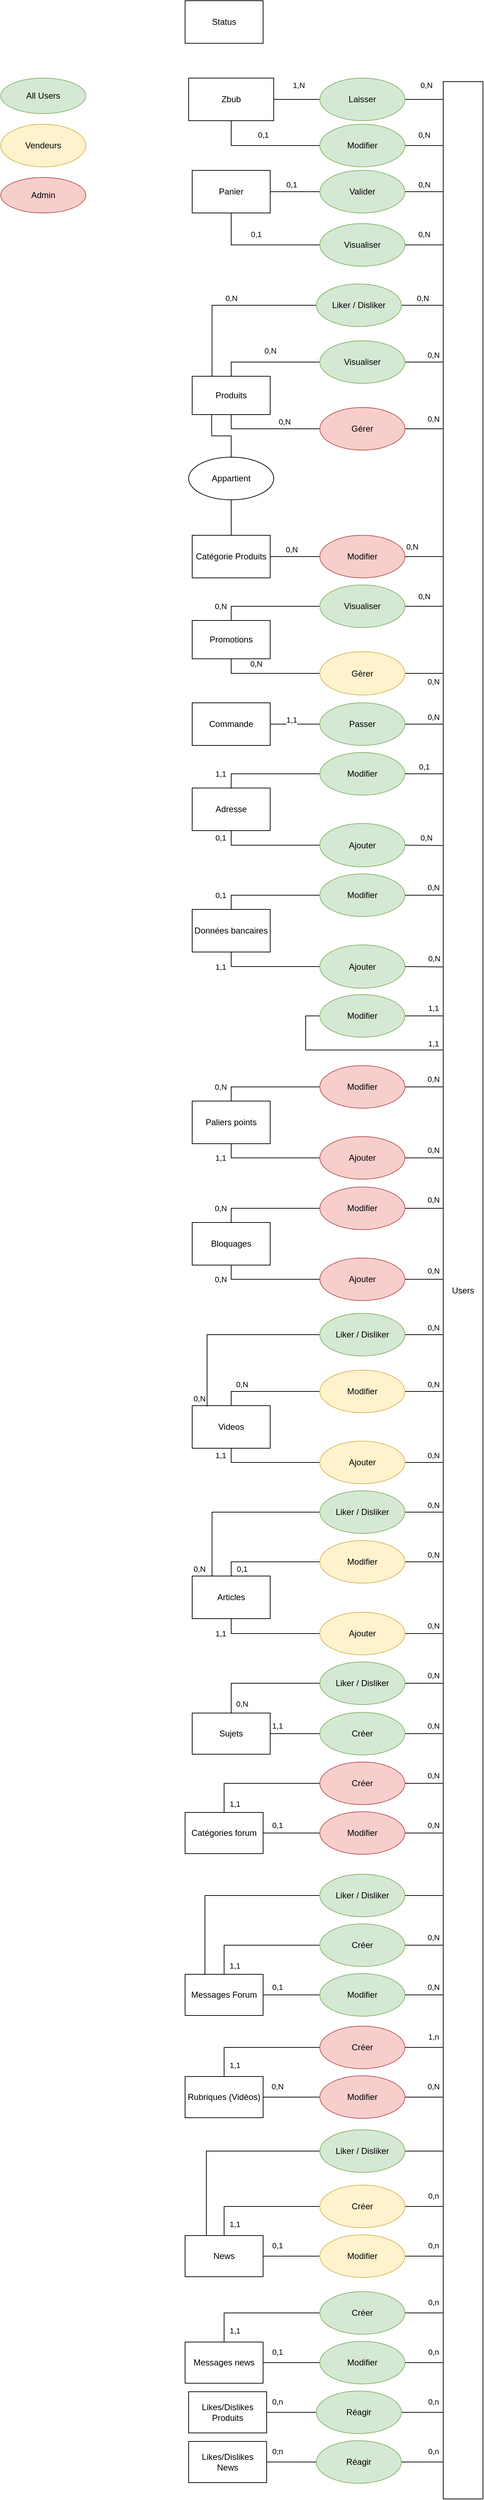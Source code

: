 <mxfile version="15.7.4" type="github" pages="4">
  <diagram id="k1b9PWktB-mUNqTBvutM" name="MCD">
    <mxGraphModel dx="1381" dy="1933" grid="1" gridSize="10" guides="1" tooltips="1" connect="1" arrows="1" fold="1" page="1" pageScale="1" pageWidth="827" pageHeight="1169" math="0" shadow="0">
      <root>
        <mxCell id="ir1PRDTtGvgjBWMgFl4q-0" />
        <mxCell id="ir1PRDTtGvgjBWMgFl4q-1" parent="ir1PRDTtGvgjBWMgFl4q-0" />
        <mxCell id="Ems-gmoL7VlaEz9lixsN-8" value="Users" style="rounded=0;whiteSpace=wrap;html=1;glass=0;shadow=0;sketch=0;" parent="ir1PRDTtGvgjBWMgFl4q-1" vertex="1">
          <mxGeometry x="754" y="-1045" width="56" height="3405" as="geometry" />
        </mxCell>
        <mxCell id="Ems-gmoL7VlaEz9lixsN-17" value="Produits" style="rounded=0;whiteSpace=wrap;html=1;" parent="ir1PRDTtGvgjBWMgFl4q-1" vertex="1">
          <mxGeometry x="400" y="-630" width="110" height="54" as="geometry" />
        </mxCell>
        <mxCell id="yBdITjsVdk7lnHHLysCU-13" value="0,N" style="edgeStyle=orthogonalEdgeStyle;rounded=0;orthogonalLoop=1;jettySize=auto;html=1;exitX=0;exitY=0.5;exitDx=0;exitDy=0;entryX=0.5;entryY=0;entryDx=0;entryDy=0;endArrow=none;endFill=0;" parent="ir1PRDTtGvgjBWMgFl4q-1" source="Ems-gmoL7VlaEz9lixsN-19" target="Ems-gmoL7VlaEz9lixsN-17" edge="1">
          <mxGeometry x="-0.035" y="-16" relative="1" as="geometry">
            <mxPoint as="offset" />
          </mxGeometry>
        </mxCell>
        <mxCell id="SQJCuBqzPmPE8YTCWMTA-37" value="0,N" style="edgeStyle=elbowEdgeStyle;rounded=0;orthogonalLoop=1;jettySize=auto;elbow=vertical;html=1;exitX=1;exitY=0.5;exitDx=0;exitDy=0;endArrow=none;endFill=0;" parent="ir1PRDTtGvgjBWMgFl4q-1" source="Ems-gmoL7VlaEz9lixsN-19" edge="1">
          <mxGeometry y="6" relative="1" as="geometry">
            <mxPoint as="offset" />
          </mxGeometry>
        </mxCell>
        <mxCell id="lxnOK-8bjp72yX0c8KQZ-1" value="0,N" style="edgeStyle=elbowEdgeStyle;rounded=0;orthogonalLoop=1;jettySize=auto;html=1;endArrow=none;endFill=0;elbow=vertical;" edge="1" parent="ir1PRDTtGvgjBWMgFl4q-1" source="Ems-gmoL7VlaEz9lixsN-19" target="Ems-gmoL7VlaEz9lixsN-8">
          <mxGeometry x="0.481" y="10" relative="1" as="geometry">
            <mxPoint as="offset" />
          </mxGeometry>
        </mxCell>
        <mxCell id="Ems-gmoL7VlaEz9lixsN-19" value="Visualiser" style="ellipse;whiteSpace=wrap;html=1;fillColor=#d5e8d4;strokeColor=#82b366;" parent="ir1PRDTtGvgjBWMgFl4q-1" vertex="1">
          <mxGeometry x="580" y="-680" width="120" height="60" as="geometry" />
        </mxCell>
        <mxCell id="yBdITjsVdk7lnHHLysCU-9" value="0,1" style="edgeStyle=orthogonalEdgeStyle;rounded=0;orthogonalLoop=1;jettySize=auto;html=1;exitX=1;exitY=0.5;exitDx=0;exitDy=0;entryX=0;entryY=0.5;entryDx=0;entryDy=0;endArrow=none;endFill=0;" parent="ir1PRDTtGvgjBWMgFl4q-1" source="Ems-gmoL7VlaEz9lixsN-22" target="Ems-gmoL7VlaEz9lixsN-27" edge="1">
          <mxGeometry x="-0.143" y="10" relative="1" as="geometry">
            <mxPoint as="offset" />
          </mxGeometry>
        </mxCell>
        <mxCell id="Ems-gmoL7VlaEz9lixsN-22" value="Panier" style="rounded=0;whiteSpace=wrap;html=1;" parent="ir1PRDTtGvgjBWMgFl4q-1" vertex="1">
          <mxGeometry x="400" y="-920" width="110" height="60" as="geometry" />
        </mxCell>
        <mxCell id="yBdITjsVdk7lnHHLysCU-8" value="0,1" style="edgeStyle=orthogonalEdgeStyle;rounded=0;orthogonalLoop=1;jettySize=auto;html=1;exitX=0;exitY=0.5;exitDx=0;exitDy=0;endArrow=none;endFill=0;entryX=0.5;entryY=1;entryDx=0;entryDy=0;" parent="ir1PRDTtGvgjBWMgFl4q-1" source="Ems-gmoL7VlaEz9lixsN-24" target="Ems-gmoL7VlaEz9lixsN-29" edge="1">
          <mxGeometry y="-15" relative="1" as="geometry">
            <mxPoint as="offset" />
          </mxGeometry>
        </mxCell>
        <mxCell id="SQJCuBqzPmPE8YTCWMTA-34" value="0,N" style="edgeStyle=elbowEdgeStyle;rounded=0;orthogonalLoop=1;jettySize=auto;elbow=vertical;html=1;exitX=1;exitY=0.5;exitDx=0;exitDy=0;endArrow=none;endFill=0;" parent="ir1PRDTtGvgjBWMgFl4q-1" source="Ems-gmoL7VlaEz9lixsN-24" target="Ems-gmoL7VlaEz9lixsN-8" edge="1">
          <mxGeometry y="15" relative="1" as="geometry">
            <mxPoint as="offset" />
          </mxGeometry>
        </mxCell>
        <mxCell id="Ems-gmoL7VlaEz9lixsN-24" value="Modifier" style="ellipse;whiteSpace=wrap;html=1;fillColor=#d5e8d4;strokeColor=#82b366;" parent="ir1PRDTtGvgjBWMgFl4q-1" vertex="1">
          <mxGeometry x="580" y="-985" width="120" height="60" as="geometry" />
        </mxCell>
        <mxCell id="SQJCuBqzPmPE8YTCWMTA-35" value="0,N" style="edgeStyle=elbowEdgeStyle;rounded=0;orthogonalLoop=1;jettySize=auto;elbow=vertical;html=1;exitX=1;exitY=0.5;exitDx=0;exitDy=0;endArrow=none;endFill=0;" parent="ir1PRDTtGvgjBWMgFl4q-1" source="Ems-gmoL7VlaEz9lixsN-27" target="Ems-gmoL7VlaEz9lixsN-8" edge="1">
          <mxGeometry y="10" relative="1" as="geometry">
            <mxPoint as="offset" />
          </mxGeometry>
        </mxCell>
        <mxCell id="Ems-gmoL7VlaEz9lixsN-27" value="Valider" style="ellipse;whiteSpace=wrap;html=1;fillColor=#d5e8d4;strokeColor=#82b366;" parent="ir1PRDTtGvgjBWMgFl4q-1" vertex="1">
          <mxGeometry x="580" y="-920" width="120" height="60" as="geometry" />
        </mxCell>
        <mxCell id="yBdITjsVdk7lnHHLysCU-5" value="1,N" style="edgeStyle=orthogonalEdgeStyle;rounded=0;orthogonalLoop=1;jettySize=auto;html=1;exitX=1;exitY=0.5;exitDx=0;exitDy=0;entryX=0;entryY=0.5;entryDx=0;entryDy=0;endArrow=none;endFill=0;" parent="ir1PRDTtGvgjBWMgFl4q-1" source="Ems-gmoL7VlaEz9lixsN-29" target="Ems-gmoL7VlaEz9lixsN-31" edge="1">
          <mxGeometry x="0.077" y="20" relative="1" as="geometry">
            <mxPoint as="offset" />
          </mxGeometry>
        </mxCell>
        <mxCell id="Ems-gmoL7VlaEz9lixsN-29" value="Zbub" style="rounded=0;whiteSpace=wrap;html=1;" parent="ir1PRDTtGvgjBWMgFl4q-1" vertex="1">
          <mxGeometry x="395" y="-1050" width="120" height="60" as="geometry" />
        </mxCell>
        <mxCell id="SQJCuBqzPmPE8YTCWMTA-33" value="0,N" style="edgeStyle=elbowEdgeStyle;rounded=0;orthogonalLoop=1;jettySize=auto;elbow=vertical;html=1;exitX=1;exitY=0.5;exitDx=0;exitDy=0;endArrow=none;endFill=0;" parent="ir1PRDTtGvgjBWMgFl4q-1" source="Ems-gmoL7VlaEz9lixsN-31" target="Ems-gmoL7VlaEz9lixsN-8" edge="1">
          <mxGeometry x="0.111" y="20" relative="1" as="geometry">
            <mxPoint as="offset" />
          </mxGeometry>
        </mxCell>
        <mxCell id="Ems-gmoL7VlaEz9lixsN-31" value="Laisser" style="ellipse;whiteSpace=wrap;html=1;fillColor=#d5e8d4;strokeColor=#82b366;" parent="ir1PRDTtGvgjBWMgFl4q-1" vertex="1">
          <mxGeometry x="580" y="-1050" width="120" height="60" as="geometry" />
        </mxCell>
        <mxCell id="yBdITjsVdk7lnHHLysCU-19" value="0,N" style="edgeStyle=orthogonalEdgeStyle;rounded=0;orthogonalLoop=1;jettySize=auto;html=1;exitX=1;exitY=0.5;exitDx=0;exitDy=0;entryX=0;entryY=0.5;entryDx=0;entryDy=0;endArrow=none;endFill=0;" parent="ir1PRDTtGvgjBWMgFl4q-1" source="Ems-gmoL7VlaEz9lixsN-35" target="6xAeUnvmwOhO6haDIeZQ-18" edge="1">
          <mxGeometry x="-0.143" y="10" relative="1" as="geometry">
            <mxPoint as="offset" />
          </mxGeometry>
        </mxCell>
        <mxCell id="Ems-gmoL7VlaEz9lixsN-35" value="Catégorie Produits" style="rounded=0;whiteSpace=wrap;html=1;" parent="ir1PRDTtGvgjBWMgFl4q-1" vertex="1">
          <mxGeometry x="400" y="-406" width="110" height="60" as="geometry" />
        </mxCell>
        <mxCell id="yBdITjsVdk7lnHHLysCU-17" style="edgeStyle=orthogonalEdgeStyle;rounded=0;orthogonalLoop=1;jettySize=auto;html=1;exitX=0.5;exitY=0;exitDx=0;exitDy=0;entryX=0.25;entryY=1;entryDx=0;entryDy=0;endArrow=none;endFill=0;" parent="ir1PRDTtGvgjBWMgFl4q-1" source="Ems-gmoL7VlaEz9lixsN-36" target="Ems-gmoL7VlaEz9lixsN-17" edge="1">
          <mxGeometry relative="1" as="geometry" />
        </mxCell>
        <mxCell id="yBdITjsVdk7lnHHLysCU-18" style="edgeStyle=orthogonalEdgeStyle;rounded=0;orthogonalLoop=1;jettySize=auto;html=1;exitX=0.5;exitY=1;exitDx=0;exitDy=0;entryX=0.5;entryY=0;entryDx=0;entryDy=0;endArrow=none;endFill=0;" parent="ir1PRDTtGvgjBWMgFl4q-1" source="Ems-gmoL7VlaEz9lixsN-36" target="Ems-gmoL7VlaEz9lixsN-35" edge="1">
          <mxGeometry relative="1" as="geometry" />
        </mxCell>
        <mxCell id="Ems-gmoL7VlaEz9lixsN-36" value="Appartient" style="ellipse;whiteSpace=wrap;html=1;" parent="ir1PRDTtGvgjBWMgFl4q-1" vertex="1">
          <mxGeometry x="395" y="-516" width="120" height="60" as="geometry" />
        </mxCell>
        <mxCell id="yBdITjsVdk7lnHHLysCU-16" value="0,N" style="edgeStyle=orthogonalEdgeStyle;rounded=0;orthogonalLoop=1;jettySize=auto;html=1;exitX=0;exitY=0.5;exitDx=0;exitDy=0;entryX=0.5;entryY=1;entryDx=0;entryDy=0;endArrow=none;endFill=0;" parent="ir1PRDTtGvgjBWMgFl4q-1" source="DhKpnIFWA9yoigp-8hZU-3" target="Ems-gmoL7VlaEz9lixsN-17" edge="1">
          <mxGeometry x="-0.31" y="-10" relative="1" as="geometry">
            <mxPoint as="offset" />
          </mxGeometry>
        </mxCell>
        <mxCell id="SQJCuBqzPmPE8YTCWMTA-38" value="0,N" style="edgeStyle=elbowEdgeStyle;rounded=0;orthogonalLoop=1;jettySize=auto;elbow=vertical;html=1;exitX=1;exitY=0.5;exitDx=0;exitDy=0;endArrow=none;endFill=0;" parent="ir1PRDTtGvgjBWMgFl4q-1" source="DhKpnIFWA9yoigp-8hZU-3" edge="1">
          <mxGeometry y="20" relative="1" as="geometry">
            <mxPoint as="offset" />
          </mxGeometry>
        </mxCell>
        <mxCell id="lxnOK-8bjp72yX0c8KQZ-0" value="0,N" style="edgeStyle=elbowEdgeStyle;rounded=0;orthogonalLoop=1;jettySize=auto;html=1;elbow=vertical;endArrow=none;endFill=0;" edge="1" parent="ir1PRDTtGvgjBWMgFl4q-1" source="DhKpnIFWA9yoigp-8hZU-3" target="Ems-gmoL7VlaEz9lixsN-8">
          <mxGeometry x="0.481" y="14" relative="1" as="geometry">
            <mxPoint as="offset" />
          </mxGeometry>
        </mxCell>
        <mxCell id="DhKpnIFWA9yoigp-8hZU-3" value="Gérer" style="ellipse;whiteSpace=wrap;html=1;fillColor=#f8cecc;strokeColor=#b85450;" parent="ir1PRDTtGvgjBWMgFl4q-1" vertex="1">
          <mxGeometry x="580" y="-586" width="120" height="60" as="geometry" />
        </mxCell>
        <mxCell id="yBdITjsVdk7lnHHLysCU-12" value="0,1" style="edgeStyle=orthogonalEdgeStyle;rounded=0;orthogonalLoop=1;jettySize=auto;html=1;exitX=0;exitY=0.5;exitDx=0;exitDy=0;entryX=0.5;entryY=1;entryDx=0;entryDy=0;endArrow=none;endFill=0;" parent="ir1PRDTtGvgjBWMgFl4q-1" source="6xAeUnvmwOhO6haDIeZQ-6" target="Ems-gmoL7VlaEz9lixsN-22" edge="1">
          <mxGeometry x="0.059" y="-15" relative="1" as="geometry">
            <mxPoint as="offset" />
          </mxGeometry>
        </mxCell>
        <mxCell id="SQJCuBqzPmPE8YTCWMTA-36" value="0,N" style="edgeStyle=elbowEdgeStyle;rounded=0;orthogonalLoop=1;jettySize=auto;elbow=vertical;html=1;exitX=1;exitY=0.5;exitDx=0;exitDy=0;endArrow=none;endFill=0;" parent="ir1PRDTtGvgjBWMgFl4q-1" source="6xAeUnvmwOhO6haDIeZQ-6" target="Ems-gmoL7VlaEz9lixsN-8" edge="1">
          <mxGeometry y="15" relative="1" as="geometry">
            <mxPoint as="offset" />
          </mxGeometry>
        </mxCell>
        <mxCell id="6xAeUnvmwOhO6haDIeZQ-6" value="Visualiser" style="ellipse;whiteSpace=wrap;html=1;fillColor=#d5e8d4;strokeColor=#82b366;" parent="ir1PRDTtGvgjBWMgFl4q-1" vertex="1">
          <mxGeometry x="580" y="-845" width="120" height="60" as="geometry" />
        </mxCell>
        <mxCell id="6xAeUnvmwOhO6haDIeZQ-14" value="Promotions" style="rounded=0;whiteSpace=wrap;html=1;" parent="ir1PRDTtGvgjBWMgFl4q-1" vertex="1">
          <mxGeometry x="400" y="-286" width="110" height="54" as="geometry" />
        </mxCell>
        <mxCell id="yBdITjsVdk7lnHHLysCU-22" value="0,N" style="edgeStyle=orthogonalEdgeStyle;rounded=0;orthogonalLoop=1;jettySize=auto;html=1;exitX=0;exitY=0.5;exitDx=0;exitDy=0;entryX=0.5;entryY=0;entryDx=0;entryDy=0;endArrow=none;endFill=0;" parent="ir1PRDTtGvgjBWMgFl4q-1" source="6xAeUnvmwOhO6haDIeZQ-15" target="6xAeUnvmwOhO6haDIeZQ-14" edge="1">
          <mxGeometry x="0.724" y="-15" relative="1" as="geometry">
            <mxPoint as="offset" />
          </mxGeometry>
        </mxCell>
        <mxCell id="SQJCuBqzPmPE8YTCWMTA-40" value="0,N" style="edgeStyle=elbowEdgeStyle;rounded=0;orthogonalLoop=1;jettySize=auto;elbow=vertical;html=1;exitX=1;exitY=0.5;exitDx=0;exitDy=0;endArrow=none;endFill=0;" parent="ir1PRDTtGvgjBWMgFl4q-1" source="6xAeUnvmwOhO6haDIeZQ-15" edge="1">
          <mxGeometry y="10" relative="1" as="geometry">
            <mxPoint as="offset" />
          </mxGeometry>
        </mxCell>
        <mxCell id="lxnOK-8bjp72yX0c8KQZ-5" value="0,N" style="edgeStyle=elbowEdgeStyle;rounded=0;orthogonalLoop=1;jettySize=auto;html=1;elbow=vertical;endArrow=none;endFill=0;" edge="1" parent="ir1PRDTtGvgjBWMgFl4q-1" source="6xAeUnvmwOhO6haDIeZQ-15" target="Ems-gmoL7VlaEz9lixsN-8">
          <mxGeometry y="14" relative="1" as="geometry">
            <mxPoint as="offset" />
          </mxGeometry>
        </mxCell>
        <mxCell id="6xAeUnvmwOhO6haDIeZQ-15" value="Visualiser" style="ellipse;whiteSpace=wrap;html=1;fillColor=#d5e8d4;strokeColor=#82b366;" parent="ir1PRDTtGvgjBWMgFl4q-1" vertex="1">
          <mxGeometry x="580" y="-336" width="120" height="60" as="geometry" />
        </mxCell>
        <mxCell id="yBdITjsVdk7lnHHLysCU-23" value="0,N" style="edgeStyle=orthogonalEdgeStyle;rounded=0;orthogonalLoop=1;jettySize=auto;html=1;exitX=0;exitY=0.5;exitDx=0;exitDy=0;entryX=0.5;entryY=1;entryDx=0;entryDy=0;endArrow=none;endFill=0;" parent="ir1PRDTtGvgjBWMgFl4q-1" source="6xAeUnvmwOhO6haDIeZQ-17" target="6xAeUnvmwOhO6haDIeZQ-14" edge="1">
          <mxGeometry x="0.237" y="-14" relative="1" as="geometry">
            <mxPoint as="offset" />
          </mxGeometry>
        </mxCell>
        <mxCell id="SQJCuBqzPmPE8YTCWMTA-41" value="0,N" style="edgeStyle=elbowEdgeStyle;rounded=0;orthogonalLoop=1;jettySize=auto;elbow=vertical;html=1;exitX=1;exitY=0.5;exitDx=0;exitDy=0;endArrow=none;endFill=0;" parent="ir1PRDTtGvgjBWMgFl4q-1" source="6xAeUnvmwOhO6haDIeZQ-17" edge="1">
          <mxGeometry x="0.119" y="15" relative="1" as="geometry">
            <mxPoint as="offset" />
          </mxGeometry>
        </mxCell>
        <mxCell id="lxnOK-8bjp72yX0c8KQZ-3" value="0,N" style="edgeStyle=elbowEdgeStyle;rounded=0;orthogonalLoop=1;jettySize=auto;html=1;elbow=vertical;endArrow=none;endFill=0;" edge="1" parent="ir1PRDTtGvgjBWMgFl4q-1" source="6xAeUnvmwOhO6haDIeZQ-17" target="Ems-gmoL7VlaEz9lixsN-8">
          <mxGeometry x="0.482" y="-11" relative="1" as="geometry">
            <mxPoint as="offset" />
          </mxGeometry>
        </mxCell>
        <mxCell id="6xAeUnvmwOhO6haDIeZQ-17" value="Gérer" style="ellipse;whiteSpace=wrap;html=1;fillColor=#fff2cc;strokeColor=#d6b656;" parent="ir1PRDTtGvgjBWMgFl4q-1" vertex="1">
          <mxGeometry x="580" y="-242" width="120" height="61" as="geometry" />
        </mxCell>
        <mxCell id="SQJCuBqzPmPE8YTCWMTA-39" value="0,N" style="edgeStyle=elbowEdgeStyle;rounded=0;orthogonalLoop=1;jettySize=auto;elbow=vertical;html=1;exitX=1;exitY=0.5;exitDx=0;exitDy=0;endArrow=none;endFill=0;" parent="ir1PRDTtGvgjBWMgFl4q-1" source="6xAeUnvmwOhO6haDIeZQ-18" edge="1">
          <mxGeometry y="10" relative="1" as="geometry">
            <mxPoint as="offset" />
          </mxGeometry>
        </mxCell>
        <mxCell id="lxnOK-8bjp72yX0c8KQZ-6" value="0,N" style="edgeStyle=elbowEdgeStyle;rounded=0;orthogonalLoop=1;jettySize=auto;html=1;elbow=vertical;endArrow=none;endFill=0;" edge="1" parent="ir1PRDTtGvgjBWMgFl4q-1" source="6xAeUnvmwOhO6haDIeZQ-18" target="Ems-gmoL7VlaEz9lixsN-8">
          <mxGeometry x="-0.63" y="14" relative="1" as="geometry">
            <mxPoint as="offset" />
          </mxGeometry>
        </mxCell>
        <mxCell id="6xAeUnvmwOhO6haDIeZQ-18" value="Modifier" style="ellipse;whiteSpace=wrap;html=1;fillColor=#f8cecc;strokeColor=#b85450;" parent="ir1PRDTtGvgjBWMgFl4q-1" vertex="1">
          <mxGeometry x="580" y="-406" width="120" height="60" as="geometry" />
        </mxCell>
        <mxCell id="6xAeUnvmwOhO6haDIeZQ-22" value="Commande" style="rounded=0;whiteSpace=wrap;html=1;" parent="ir1PRDTtGvgjBWMgFl4q-1" vertex="1">
          <mxGeometry x="400" y="-170" width="110" height="60" as="geometry" />
        </mxCell>
        <mxCell id="yBdITjsVdk7lnHHLysCU-25" value="1,1" style="edgeStyle=orthogonalEdgeStyle;rounded=0;orthogonalLoop=1;jettySize=auto;html=1;exitX=0;exitY=0.5;exitDx=0;exitDy=0;entryX=1;entryY=0.5;entryDx=0;entryDy=0;endArrow=none;endFill=0;" parent="ir1PRDTtGvgjBWMgFl4q-1" source="6xAeUnvmwOhO6haDIeZQ-23" target="6xAeUnvmwOhO6haDIeZQ-22" edge="1">
          <mxGeometry x="0.143" y="-6" relative="1" as="geometry">
            <mxPoint as="offset" />
          </mxGeometry>
        </mxCell>
        <mxCell id="SQJCuBqzPmPE8YTCWMTA-42" value="0,N" style="edgeStyle=elbowEdgeStyle;rounded=0;orthogonalLoop=1;jettySize=auto;elbow=vertical;html=1;exitX=1;exitY=0.5;exitDx=0;exitDy=0;endArrow=none;endFill=0;" parent="ir1PRDTtGvgjBWMgFl4q-1" source="6xAeUnvmwOhO6haDIeZQ-23" edge="1">
          <mxGeometry y="16" relative="1" as="geometry">
            <mxPoint as="offset" />
          </mxGeometry>
        </mxCell>
        <mxCell id="lxnOK-8bjp72yX0c8KQZ-2" value="0,N" style="edgeStyle=elbowEdgeStyle;rounded=0;orthogonalLoop=1;jettySize=auto;html=1;elbow=vertical;endArrow=none;endFill=0;" edge="1" parent="ir1PRDTtGvgjBWMgFl4q-1" source="6xAeUnvmwOhO6haDIeZQ-23" target="Ems-gmoL7VlaEz9lixsN-8">
          <mxGeometry x="0.481" y="10" relative="1" as="geometry">
            <mxPoint as="offset" />
          </mxGeometry>
        </mxCell>
        <mxCell id="6xAeUnvmwOhO6haDIeZQ-23" value="Passer" style="ellipse;whiteSpace=wrap;html=1;fillColor=#d5e8d4;strokeColor=#82b366;" parent="ir1PRDTtGvgjBWMgFl4q-1" vertex="1">
          <mxGeometry x="580" y="-170" width="120" height="60" as="geometry" />
        </mxCell>
        <mxCell id="6xAeUnvmwOhO6haDIeZQ-34" value="Adresse" style="rounded=0;whiteSpace=wrap;html=1;" parent="ir1PRDTtGvgjBWMgFl4q-1" vertex="1">
          <mxGeometry x="400" y="-50" width="110" height="60" as="geometry" />
        </mxCell>
        <mxCell id="yBdITjsVdk7lnHHLysCU-28" value="1,1" style="edgeStyle=orthogonalEdgeStyle;rounded=0;orthogonalLoop=1;jettySize=auto;html=1;exitX=0;exitY=0.5;exitDx=0;exitDy=0;entryX=0.5;entryY=0;entryDx=0;entryDy=0;endArrow=none;endFill=0;" parent="ir1PRDTtGvgjBWMgFl4q-1" source="6xAeUnvmwOhO6haDIeZQ-36" target="6xAeUnvmwOhO6haDIeZQ-34" edge="1">
          <mxGeometry x="0.724" y="-15" relative="1" as="geometry">
            <mxPoint as="offset" />
          </mxGeometry>
        </mxCell>
        <mxCell id="SQJCuBqzPmPE8YTCWMTA-43" value="0,1" style="edgeStyle=elbowEdgeStyle;rounded=0;orthogonalLoop=1;jettySize=auto;html=1;exitX=1;exitY=0.5;exitDx=0;exitDy=0;endArrow=none;endFill=0;elbow=vertical;" parent="ir1PRDTtGvgjBWMgFl4q-1" source="6xAeUnvmwOhO6haDIeZQ-36" edge="1">
          <mxGeometry y="10" relative="1" as="geometry">
            <mxPoint x="754" y="-70" as="targetPoint" />
            <mxPoint as="offset" />
          </mxGeometry>
        </mxCell>
        <mxCell id="6xAeUnvmwOhO6haDIeZQ-36" value="Modifier" style="ellipse;whiteSpace=wrap;html=1;fillColor=#d5e8d4;strokeColor=#82b366;" parent="ir1PRDTtGvgjBWMgFl4q-1" vertex="1">
          <mxGeometry x="580" y="-100" width="120" height="60" as="geometry" />
        </mxCell>
        <mxCell id="yBdITjsVdk7lnHHLysCU-29" value="0,1" style="edgeStyle=orthogonalEdgeStyle;rounded=0;orthogonalLoop=1;jettySize=auto;html=1;exitX=0;exitY=0.5;exitDx=0;exitDy=0;entryX=0.5;entryY=1;entryDx=0;entryDy=0;endArrow=none;endFill=0;" parent="ir1PRDTtGvgjBWMgFl4q-1" source="6xAeUnvmwOhO6haDIeZQ-37" target="6xAeUnvmwOhO6haDIeZQ-34" edge="1">
          <mxGeometry x="0.863" y="15" relative="1" as="geometry">
            <mxPoint as="offset" />
          </mxGeometry>
        </mxCell>
        <mxCell id="SQJCuBqzPmPE8YTCWMTA-44" value="0,N" style="edgeStyle=elbowEdgeStyle;rounded=0;orthogonalLoop=1;jettySize=auto;html=1;exitX=1;exitY=0.5;exitDx=0;exitDy=0;endArrow=none;endFill=0;elbow=vertical;" parent="ir1PRDTtGvgjBWMgFl4q-1" source="6xAeUnvmwOhO6haDIeZQ-37" edge="1">
          <mxGeometry x="0.119" y="11" relative="1" as="geometry">
            <mxPoint x="754" y="31" as="targetPoint" />
            <mxPoint as="offset" />
          </mxGeometry>
        </mxCell>
        <mxCell id="6xAeUnvmwOhO6haDIeZQ-37" value="Ajouter" style="ellipse;whiteSpace=wrap;html=1;fillColor=#d5e8d4;strokeColor=#82b366;" parent="ir1PRDTtGvgjBWMgFl4q-1" vertex="1">
          <mxGeometry x="580" width="120" height="61" as="geometry" />
        </mxCell>
        <mxCell id="yBdITjsVdk7lnHHLysCU-33" value="1,1" style="edgeStyle=orthogonalEdgeStyle;rounded=0;orthogonalLoop=1;jettySize=auto;html=1;exitX=0.5;exitY=1;exitDx=0;exitDy=0;entryX=0;entryY=0.5;entryDx=0;entryDy=0;endArrow=none;endFill=0;" parent="ir1PRDTtGvgjBWMgFl4q-1" source="6xAeUnvmwOhO6haDIeZQ-39" target="6xAeUnvmwOhO6haDIeZQ-43" edge="1">
          <mxGeometry x="-0.718" y="-15" relative="1" as="geometry">
            <mxPoint x="-15" y="-15" as="offset" />
          </mxGeometry>
        </mxCell>
        <mxCell id="6xAeUnvmwOhO6haDIeZQ-39" value="Données bancaires" style="rounded=0;whiteSpace=wrap;html=1;" parent="ir1PRDTtGvgjBWMgFl4q-1" vertex="1">
          <mxGeometry x="400" y="121" width="110" height="60" as="geometry" />
        </mxCell>
        <mxCell id="yBdITjsVdk7lnHHLysCU-32" value="0,1" style="edgeStyle=orthogonalEdgeStyle;rounded=0;orthogonalLoop=1;jettySize=auto;html=1;exitX=0;exitY=0.5;exitDx=0;exitDy=0;entryX=0.5;entryY=0;entryDx=0;entryDy=0;endArrow=none;endFill=0;" parent="ir1PRDTtGvgjBWMgFl4q-1" source="6xAeUnvmwOhO6haDIeZQ-41" target="6xAeUnvmwOhO6haDIeZQ-39" edge="1">
          <mxGeometry x="0.724" y="-15" relative="1" as="geometry">
            <mxPoint as="offset" />
          </mxGeometry>
        </mxCell>
        <mxCell id="SQJCuBqzPmPE8YTCWMTA-45" value="0,N" style="edgeStyle=elbowEdgeStyle;rounded=0;orthogonalLoop=1;jettySize=auto;html=1;exitX=1;exitY=0.5;exitDx=0;exitDy=0;endArrow=none;endFill=0;elbow=vertical;" parent="ir1PRDTtGvgjBWMgFl4q-1" source="6xAeUnvmwOhO6haDIeZQ-41" edge="1">
          <mxGeometry x="0.481" y="11" relative="1" as="geometry">
            <mxPoint x="754" y="101" as="targetPoint" />
            <mxPoint as="offset" />
          </mxGeometry>
        </mxCell>
        <mxCell id="6xAeUnvmwOhO6haDIeZQ-41" value="Modifier" style="ellipse;whiteSpace=wrap;html=1;fillColor=#d5e8d4;strokeColor=#82b366;" parent="ir1PRDTtGvgjBWMgFl4q-1" vertex="1">
          <mxGeometry x="580" y="71" width="120" height="60" as="geometry" />
        </mxCell>
        <mxCell id="SQJCuBqzPmPE8YTCWMTA-47" value="0,N" style="edgeStyle=elbowEdgeStyle;rounded=0;orthogonalLoop=1;jettySize=auto;html=1;exitX=1;exitY=0.5;exitDx=0;exitDy=0;endArrow=none;endFill=0;elbow=vertical;" parent="ir1PRDTtGvgjBWMgFl4q-1" source="6xAeUnvmwOhO6haDIeZQ-43" edge="1">
          <mxGeometry x="0.486" y="12" relative="1" as="geometry">
            <mxPoint x="754" y="202" as="targetPoint" />
            <mxPoint x="1" as="offset" />
          </mxGeometry>
        </mxCell>
        <mxCell id="6xAeUnvmwOhO6haDIeZQ-43" value="Ajouter" style="ellipse;whiteSpace=wrap;html=1;fillColor=#d5e8d4;strokeColor=#82b366;" parent="ir1PRDTtGvgjBWMgFl4q-1" vertex="1">
          <mxGeometry x="580" y="171" width="120" height="61" as="geometry" />
        </mxCell>
        <mxCell id="6xAeUnvmwOhO6haDIeZQ-44" value="Status" style="rounded=0;whiteSpace=wrap;html=1;" parent="ir1PRDTtGvgjBWMgFl4q-1" vertex="1">
          <mxGeometry x="390" y="-1159" width="110" height="60" as="geometry" />
        </mxCell>
        <mxCell id="SQJCuBqzPmPE8YTCWMTA-48" value="1,1" style="edgeStyle=elbowEdgeStyle;rounded=0;orthogonalLoop=1;jettySize=auto;html=1;exitX=1;exitY=0.5;exitDx=0;exitDy=0;endArrow=none;endFill=0;elbow=vertical;" parent="ir1PRDTtGvgjBWMgFl4q-1" source="6xAeUnvmwOhO6haDIeZQ-49" edge="1">
          <mxGeometry x="0.481" y="11" relative="1" as="geometry">
            <mxPoint x="754" y="271" as="targetPoint" />
            <mxPoint as="offset" />
          </mxGeometry>
        </mxCell>
        <mxCell id="SQJCuBqzPmPE8YTCWMTA-67" value="1,1" style="edgeStyle=orthogonalEdgeStyle;rounded=0;orthogonalLoop=1;jettySize=auto;elbow=vertical;html=1;exitX=0;exitY=0.5;exitDx=0;exitDy=0;endArrow=none;endFill=0;" parent="ir1PRDTtGvgjBWMgFl4q-1" source="6xAeUnvmwOhO6haDIeZQ-49" edge="1">
          <mxGeometry x="0.893" y="9" relative="1" as="geometry">
            <Array as="points">
              <mxPoint x="560" y="271" />
              <mxPoint x="560" y="319" />
            </Array>
            <mxPoint x="754" y="319" as="targetPoint" />
            <mxPoint as="offset" />
          </mxGeometry>
        </mxCell>
        <mxCell id="6xAeUnvmwOhO6haDIeZQ-49" value="Modifier" style="ellipse;whiteSpace=wrap;html=1;fillColor=#d5e8d4;strokeColor=#82b366;" parent="ir1PRDTtGvgjBWMgFl4q-1" vertex="1">
          <mxGeometry x="580" y="241" width="120" height="60" as="geometry" />
        </mxCell>
        <mxCell id="SQJCuBqzPmPE8YTCWMTA-4" value="1,1" style="edgeStyle=orthogonalEdgeStyle;rounded=0;orthogonalLoop=1;jettySize=auto;html=1;exitX=0.5;exitY=1;exitDx=0;exitDy=0;entryX=0;entryY=0.5;entryDx=0;entryDy=0;endArrow=none;endFill=0;" parent="ir1PRDTtGvgjBWMgFl4q-1" source="6xAeUnvmwOhO6haDIeZQ-52" target="6xAeUnvmwOhO6haDIeZQ-56" edge="1">
          <mxGeometry x="-0.724" y="-15" relative="1" as="geometry">
            <mxPoint x="-15" y="-15" as="offset" />
          </mxGeometry>
        </mxCell>
        <mxCell id="6xAeUnvmwOhO6haDIeZQ-52" value="Paliers points" style="rounded=0;whiteSpace=wrap;html=1;" parent="ir1PRDTtGvgjBWMgFl4q-1" vertex="1">
          <mxGeometry x="400" y="391" width="110" height="60" as="geometry" />
        </mxCell>
        <mxCell id="SQJCuBqzPmPE8YTCWMTA-3" value="0,N" style="edgeStyle=orthogonalEdgeStyle;rounded=0;orthogonalLoop=1;jettySize=auto;html=1;exitX=0;exitY=0.5;exitDx=0;exitDy=0;entryX=0.5;entryY=0;entryDx=0;entryDy=0;endArrow=none;endFill=0;" parent="ir1PRDTtGvgjBWMgFl4q-1" source="6xAeUnvmwOhO6haDIeZQ-54" target="6xAeUnvmwOhO6haDIeZQ-52" edge="1">
          <mxGeometry x="0.724" y="-15" relative="1" as="geometry">
            <mxPoint as="offset" />
          </mxGeometry>
        </mxCell>
        <mxCell id="SQJCuBqzPmPE8YTCWMTA-53" value="0,N" style="edgeStyle=elbowEdgeStyle;rounded=0;orthogonalLoop=1;jettySize=auto;html=1;exitX=1;exitY=0.5;exitDx=0;exitDy=0;endArrow=none;endFill=0;elbow=vertical;" parent="ir1PRDTtGvgjBWMgFl4q-1" source="6xAeUnvmwOhO6haDIeZQ-54" edge="1">
          <mxGeometry x="0.481" y="11" relative="1" as="geometry">
            <mxPoint x="754" y="371" as="targetPoint" />
            <mxPoint as="offset" />
          </mxGeometry>
        </mxCell>
        <mxCell id="6xAeUnvmwOhO6haDIeZQ-54" value="Modifier" style="ellipse;whiteSpace=wrap;html=1;fillColor=#f8cecc;strokeColor=#b85450;" parent="ir1PRDTtGvgjBWMgFl4q-1" vertex="1">
          <mxGeometry x="580" y="341" width="120" height="60" as="geometry" />
        </mxCell>
        <mxCell id="SQJCuBqzPmPE8YTCWMTA-54" value="0,N" style="edgeStyle=elbowEdgeStyle;rounded=0;orthogonalLoop=1;jettySize=auto;html=1;exitX=1;exitY=0.5;exitDx=0;exitDy=0;endArrow=none;endFill=0;elbow=vertical;" parent="ir1PRDTtGvgjBWMgFl4q-1" source="6xAeUnvmwOhO6haDIeZQ-56" edge="1">
          <mxGeometry x="0.481" y="11" relative="1" as="geometry">
            <mxPoint x="754" y="471" as="targetPoint" />
            <mxPoint as="offset" />
          </mxGeometry>
        </mxCell>
        <mxCell id="6xAeUnvmwOhO6haDIeZQ-56" value="Ajouter" style="ellipse;whiteSpace=wrap;html=1;fillColor=#f8cecc;strokeColor=#b85450;" parent="ir1PRDTtGvgjBWMgFl4q-1" vertex="1">
          <mxGeometry x="580" y="441" width="120" height="60" as="geometry" />
        </mxCell>
        <mxCell id="6xAeUnvmwOhO6haDIeZQ-57" value="Bloquages" style="rounded=0;whiteSpace=wrap;html=1;" parent="ir1PRDTtGvgjBWMgFl4q-1" vertex="1">
          <mxGeometry x="400" y="562" width="110" height="60" as="geometry" />
        </mxCell>
        <mxCell id="SQJCuBqzPmPE8YTCWMTA-7" value="0,N" style="edgeStyle=orthogonalEdgeStyle;rounded=0;orthogonalLoop=1;jettySize=auto;html=1;exitX=0;exitY=0.5;exitDx=0;exitDy=0;entryX=0.5;entryY=0;entryDx=0;entryDy=0;endArrow=none;endFill=0;" parent="ir1PRDTtGvgjBWMgFl4q-1" source="6xAeUnvmwOhO6haDIeZQ-59" target="6xAeUnvmwOhO6haDIeZQ-57" edge="1">
          <mxGeometry x="0.724" y="-15" relative="1" as="geometry">
            <mxPoint as="offset" />
          </mxGeometry>
        </mxCell>
        <mxCell id="SQJCuBqzPmPE8YTCWMTA-55" value="0,N" style="edgeStyle=elbowEdgeStyle;rounded=0;orthogonalLoop=1;jettySize=auto;html=1;exitX=1;exitY=0.5;exitDx=0;exitDy=0;endArrow=none;endFill=0;elbow=vertical;" parent="ir1PRDTtGvgjBWMgFl4q-1" source="6xAeUnvmwOhO6haDIeZQ-59" edge="1">
          <mxGeometry x="0.481" y="12" relative="1" as="geometry">
            <mxPoint x="754" y="542" as="targetPoint" />
            <mxPoint as="offset" />
          </mxGeometry>
        </mxCell>
        <mxCell id="6xAeUnvmwOhO6haDIeZQ-59" value="Modifier" style="ellipse;whiteSpace=wrap;html=1;fillColor=#f8cecc;strokeColor=#b85450;" parent="ir1PRDTtGvgjBWMgFl4q-1" vertex="1">
          <mxGeometry x="580" y="512" width="120" height="60" as="geometry" />
        </mxCell>
        <mxCell id="SQJCuBqzPmPE8YTCWMTA-9" value="0,N" style="edgeStyle=orthogonalEdgeStyle;rounded=0;orthogonalLoop=1;jettySize=auto;html=1;exitX=0;exitY=0.5;exitDx=0;exitDy=0;entryX=0.5;entryY=1;entryDx=0;entryDy=0;endArrow=none;endFill=0;" parent="ir1PRDTtGvgjBWMgFl4q-1" source="6xAeUnvmwOhO6haDIeZQ-61" target="6xAeUnvmwOhO6haDIeZQ-57" edge="1">
          <mxGeometry x="0.724" y="15" relative="1" as="geometry">
            <mxPoint as="offset" />
          </mxGeometry>
        </mxCell>
        <mxCell id="SQJCuBqzPmPE8YTCWMTA-56" value="0,N" style="edgeStyle=elbowEdgeStyle;rounded=0;orthogonalLoop=1;jettySize=auto;html=1;exitX=1;exitY=0.5;exitDx=0;exitDy=0;endArrow=none;endFill=0;elbow=vertical;" parent="ir1PRDTtGvgjBWMgFl4q-1" source="6xAeUnvmwOhO6haDIeZQ-61" edge="1">
          <mxGeometry x="0.481" y="12" relative="1" as="geometry">
            <mxPoint x="754" y="642" as="targetPoint" />
            <mxPoint as="offset" />
          </mxGeometry>
        </mxCell>
        <mxCell id="6xAeUnvmwOhO6haDIeZQ-61" value="Ajouter" style="ellipse;whiteSpace=wrap;html=1;fillColor=#f8cecc;strokeColor=#b85450;" parent="ir1PRDTtGvgjBWMgFl4q-1" vertex="1">
          <mxGeometry x="580" y="612" width="120" height="60" as="geometry" />
        </mxCell>
        <mxCell id="6xAeUnvmwOhO6haDIeZQ-62" value="All Users" style="ellipse;whiteSpace=wrap;html=1;fillColor=#d5e8d4;strokeColor=#82b366;" parent="ir1PRDTtGvgjBWMgFl4q-1" vertex="1">
          <mxGeometry x="130" y="-1050" width="120" height="50" as="geometry" />
        </mxCell>
        <mxCell id="6xAeUnvmwOhO6haDIeZQ-63" value="Admin" style="ellipse;whiteSpace=wrap;html=1;fillColor=#f8cecc;strokeColor=#b85450;" parent="ir1PRDTtGvgjBWMgFl4q-1" vertex="1">
          <mxGeometry x="130" y="-910" width="120" height="50" as="geometry" />
        </mxCell>
        <mxCell id="6xAeUnvmwOhO6haDIeZQ-64" value="Vendeurs" style="ellipse;whiteSpace=wrap;html=1;fillColor=#fff2cc;strokeColor=#d6b656;" parent="ir1PRDTtGvgjBWMgFl4q-1" vertex="1">
          <mxGeometry x="130" y="-985" width="120" height="60" as="geometry" />
        </mxCell>
        <mxCell id="SQJCuBqzPmPE8YTCWMTA-12" value="1,1" style="edgeStyle=orthogonalEdgeStyle;rounded=0;orthogonalLoop=1;jettySize=auto;html=1;exitX=0.5;exitY=1;exitDx=0;exitDy=0;entryX=0;entryY=0.5;entryDx=0;entryDy=0;endArrow=none;endFill=0;" parent="ir1PRDTtGvgjBWMgFl4q-1" source="6xAeUnvmwOhO6haDIeZQ-65" target="6xAeUnvmwOhO6haDIeZQ-69" edge="1">
          <mxGeometry x="-0.862" y="-15" relative="1" as="geometry">
            <mxPoint as="offset" />
          </mxGeometry>
        </mxCell>
        <mxCell id="6xAeUnvmwOhO6haDIeZQ-65" value="Videos" style="rounded=0;whiteSpace=wrap;html=1;" parent="ir1PRDTtGvgjBWMgFl4q-1" vertex="1">
          <mxGeometry x="400" y="820" width="110" height="60" as="geometry" />
        </mxCell>
        <mxCell id="SQJCuBqzPmPE8YTCWMTA-11" value="0,N" style="edgeStyle=orthogonalEdgeStyle;rounded=0;orthogonalLoop=1;jettySize=auto;html=1;exitX=0;exitY=0.5;exitDx=0;exitDy=0;entryX=0.5;entryY=0;entryDx=0;entryDy=0;endArrow=none;endFill=0;" parent="ir1PRDTtGvgjBWMgFl4q-1" source="6xAeUnvmwOhO6haDIeZQ-67" target="6xAeUnvmwOhO6haDIeZQ-65" edge="1">
          <mxGeometry x="0.517" y="-10" relative="1" as="geometry">
            <mxPoint as="offset" />
          </mxGeometry>
        </mxCell>
        <mxCell id="SQJCuBqzPmPE8YTCWMTA-57" value="0,N" style="edgeStyle=elbowEdgeStyle;rounded=0;orthogonalLoop=1;jettySize=auto;elbow=vertical;html=1;exitX=1;exitY=0.5;exitDx=0;exitDy=0;endArrow=none;endFill=0;" parent="ir1PRDTtGvgjBWMgFl4q-1" source="6xAeUnvmwOhO6haDIeZQ-67" edge="1">
          <mxGeometry x="0.481" y="10" relative="1" as="geometry">
            <mxPoint x="754" y="800" as="targetPoint" />
            <mxPoint as="offset" />
          </mxGeometry>
        </mxCell>
        <mxCell id="6xAeUnvmwOhO6haDIeZQ-67" value="Modifier" style="ellipse;whiteSpace=wrap;html=1;fillColor=#fff2cc;strokeColor=#d6b656;" parent="ir1PRDTtGvgjBWMgFl4q-1" vertex="1">
          <mxGeometry x="580" y="770" width="120" height="60" as="geometry" />
        </mxCell>
        <mxCell id="SQJCuBqzPmPE8YTCWMTA-58" value="0,N" style="edgeStyle=elbowEdgeStyle;rounded=0;orthogonalLoop=1;jettySize=auto;elbow=vertical;html=1;exitX=1;exitY=0.5;exitDx=0;exitDy=0;endArrow=none;endFill=0;" parent="ir1PRDTtGvgjBWMgFl4q-1" source="6xAeUnvmwOhO6haDIeZQ-69" edge="1">
          <mxGeometry x="0.481" y="10" relative="1" as="geometry">
            <mxPoint x="754" y="900" as="targetPoint" />
            <mxPoint as="offset" />
          </mxGeometry>
        </mxCell>
        <mxCell id="6xAeUnvmwOhO6haDIeZQ-69" value="Ajouter" style="ellipse;whiteSpace=wrap;html=1;fillColor=#fff2cc;strokeColor=#d6b656;" parent="ir1PRDTtGvgjBWMgFl4q-1" vertex="1">
          <mxGeometry x="580" y="870" width="120" height="60" as="geometry" />
        </mxCell>
        <mxCell id="SQJCuBqzPmPE8YTCWMTA-16" value="1,1" style="edgeStyle=orthogonalEdgeStyle;rounded=0;orthogonalLoop=1;jettySize=auto;html=1;exitX=0.5;exitY=1;exitDx=0;exitDy=0;entryX=0;entryY=0.5;entryDx=0;entryDy=0;endArrow=none;endFill=0;" parent="ir1PRDTtGvgjBWMgFl4q-1" source="6xAeUnvmwOhO6haDIeZQ-70" target="6xAeUnvmwOhO6haDIeZQ-74" edge="1">
          <mxGeometry x="-0.712" y="-15" relative="1" as="geometry">
            <mxPoint x="-15" y="-15" as="offset" />
          </mxGeometry>
        </mxCell>
        <mxCell id="6xAeUnvmwOhO6haDIeZQ-70" value="Articles" style="rounded=0;whiteSpace=wrap;html=1;" parent="ir1PRDTtGvgjBWMgFl4q-1" vertex="1">
          <mxGeometry x="400" y="1060" width="110" height="60" as="geometry" />
        </mxCell>
        <mxCell id="SQJCuBqzPmPE8YTCWMTA-15" value="0,1" style="edgeStyle=orthogonalEdgeStyle;rounded=0;orthogonalLoop=1;jettySize=auto;html=1;exitX=0;exitY=0.5;exitDx=0;exitDy=0;entryX=0.5;entryY=0;entryDx=0;entryDy=0;endArrow=none;endFill=0;" parent="ir1PRDTtGvgjBWMgFl4q-1" source="6xAeUnvmwOhO6haDIeZQ-72" target="6xAeUnvmwOhO6haDIeZQ-70" edge="1">
          <mxGeometry x="0.517" y="10" relative="1" as="geometry">
            <mxPoint as="offset" />
          </mxGeometry>
        </mxCell>
        <mxCell id="SQJCuBqzPmPE8YTCWMTA-59" value="0,N" style="edgeStyle=elbowEdgeStyle;rounded=0;orthogonalLoop=1;jettySize=auto;elbow=vertical;html=1;exitX=1;exitY=0.5;exitDx=0;exitDy=0;endArrow=none;endFill=0;" parent="ir1PRDTtGvgjBWMgFl4q-1" source="6xAeUnvmwOhO6haDIeZQ-72" edge="1">
          <mxGeometry x="0.481" y="10" relative="1" as="geometry">
            <mxPoint x="754" y="1040" as="targetPoint" />
            <mxPoint as="offset" />
          </mxGeometry>
        </mxCell>
        <mxCell id="6xAeUnvmwOhO6haDIeZQ-72" value="Modifier" style="ellipse;whiteSpace=wrap;html=1;fillColor=#fff2cc;strokeColor=#d6b656;" parent="ir1PRDTtGvgjBWMgFl4q-1" vertex="1">
          <mxGeometry x="580" y="1010" width="120" height="60" as="geometry" />
        </mxCell>
        <mxCell id="SQJCuBqzPmPE8YTCWMTA-60" value="0,N" style="edgeStyle=elbowEdgeStyle;rounded=0;orthogonalLoop=1;jettySize=auto;elbow=vertical;html=1;exitX=1;exitY=0.5;exitDx=0;exitDy=0;endArrow=none;endFill=0;" parent="ir1PRDTtGvgjBWMgFl4q-1" source="6xAeUnvmwOhO6haDIeZQ-74" edge="1">
          <mxGeometry x="0.481" y="11" relative="1" as="geometry">
            <mxPoint x="754" y="1141" as="targetPoint" />
            <mxPoint as="offset" />
          </mxGeometry>
        </mxCell>
        <mxCell id="6xAeUnvmwOhO6haDIeZQ-74" value="Ajouter" style="ellipse;whiteSpace=wrap;html=1;fillColor=#fff2cc;strokeColor=#d6b656;" parent="ir1PRDTtGvgjBWMgFl4q-1" vertex="1">
          <mxGeometry x="580" y="1111" width="120" height="60" as="geometry" />
        </mxCell>
        <mxCell id="8LoNdRKf65lTUbJcNKsQ-0" value="0,N" style="edgeStyle=orthogonalEdgeStyle;rounded=0;orthogonalLoop=1;jettySize=auto;html=1;exitX=0;exitY=0.5;exitDx=0;exitDy=0;endArrow=none;endFill=0;" parent="ir1PRDTtGvgjBWMgFl4q-1" source="6xAeUnvmwOhO6haDIeZQ-77" target="6xAeUnvmwOhO6haDIeZQ-80" edge="1">
          <mxGeometry x="0.844" y="15" relative="1" as="geometry">
            <mxPoint as="offset" />
          </mxGeometry>
        </mxCell>
        <mxCell id="8LoNdRKf65lTUbJcNKsQ-1" value="0,N" style="edgeStyle=elbowEdgeStyle;rounded=0;orthogonalLoop=1;jettySize=auto;html=1;exitX=1;exitY=0.5;exitDx=0;exitDy=0;endArrow=none;endFill=0;elbow=vertical;" parent="ir1PRDTtGvgjBWMgFl4q-1" source="6xAeUnvmwOhO6haDIeZQ-77" edge="1">
          <mxGeometry x="0.481" y="11" relative="1" as="geometry">
            <mxPoint x="754" y="1211" as="targetPoint" />
            <mxPoint as="offset" />
          </mxGeometry>
        </mxCell>
        <mxCell id="6xAeUnvmwOhO6haDIeZQ-77" value="Liker / Disliker" style="ellipse;whiteSpace=wrap;html=1;fillColor=#d5e8d4;strokeColor=#82b366;" parent="ir1PRDTtGvgjBWMgFl4q-1" vertex="1">
          <mxGeometry x="580" y="1181" width="120" height="60" as="geometry" />
        </mxCell>
        <mxCell id="SQJCuBqzPmPE8YTCWMTA-20" value="1,1" style="edgeStyle=orthogonalEdgeStyle;rounded=0;orthogonalLoop=1;jettySize=auto;html=1;exitX=1;exitY=0.5;exitDx=0;exitDy=0;endArrow=none;endFill=0;" parent="ir1PRDTtGvgjBWMgFl4q-1" source="6xAeUnvmwOhO6haDIeZQ-80" target="6xAeUnvmwOhO6haDIeZQ-82" edge="1">
          <mxGeometry x="-0.714" y="11" relative="1" as="geometry">
            <mxPoint as="offset" />
          </mxGeometry>
        </mxCell>
        <mxCell id="6xAeUnvmwOhO6haDIeZQ-80" value="Sujets" style="rounded=0;whiteSpace=wrap;html=1;" parent="ir1PRDTtGvgjBWMgFl4q-1" vertex="1">
          <mxGeometry x="400" y="1253" width="110" height="58" as="geometry" />
        </mxCell>
        <mxCell id="SQJCuBqzPmPE8YTCWMTA-62" value="0,N" style="edgeStyle=elbowEdgeStyle;rounded=0;orthogonalLoop=1;jettySize=auto;elbow=vertical;html=1;exitX=1;exitY=0.5;exitDx=0;exitDy=0;endArrow=none;endFill=0;" parent="ir1PRDTtGvgjBWMgFl4q-1" source="6xAeUnvmwOhO6haDIeZQ-82" edge="1">
          <mxGeometry x="0.481" y="11" relative="1" as="geometry">
            <mxPoint x="754" y="1282" as="targetPoint" />
            <mxPoint as="offset" />
          </mxGeometry>
        </mxCell>
        <mxCell id="6xAeUnvmwOhO6haDIeZQ-82" value="Créer" style="ellipse;whiteSpace=wrap;html=1;fillColor=#d5e8d4;strokeColor=#82b366;" parent="ir1PRDTtGvgjBWMgFl4q-1" vertex="1">
          <mxGeometry x="580" y="1252" width="120" height="60" as="geometry" />
        </mxCell>
        <mxCell id="SQJCuBqzPmPE8YTCWMTA-24" value="0,1" style="edgeStyle=orthogonalEdgeStyle;rounded=0;orthogonalLoop=1;jettySize=auto;html=1;exitX=1;exitY=0.5;exitDx=0;exitDy=0;entryX=0;entryY=0.5;entryDx=0;entryDy=0;endArrow=none;endFill=0;" parent="ir1PRDTtGvgjBWMgFl4q-1" source="6xAeUnvmwOhO6haDIeZQ-89" target="6xAeUnvmwOhO6haDIeZQ-95" edge="1">
          <mxGeometry x="-0.5" y="11" relative="1" as="geometry">
            <mxPoint as="offset" />
          </mxGeometry>
        </mxCell>
        <mxCell id="6xAeUnvmwOhO6haDIeZQ-89" value="Catégories forum" style="rounded=0;whiteSpace=wrap;html=1;" parent="ir1PRDTtGvgjBWMgFl4q-1" vertex="1">
          <mxGeometry x="390" y="1393" width="110" height="58" as="geometry" />
        </mxCell>
        <mxCell id="SQJCuBqzPmPE8YTCWMTA-23" value="1,1" style="edgeStyle=orthogonalEdgeStyle;rounded=0;orthogonalLoop=1;jettySize=auto;html=1;exitX=0;exitY=0.5;exitDx=0;exitDy=0;entryX=0.5;entryY=0;entryDx=0;entryDy=0;endArrow=none;endFill=0;" parent="ir1PRDTtGvgjBWMgFl4q-1" source="6xAeUnvmwOhO6haDIeZQ-91" target="6xAeUnvmwOhO6haDIeZQ-89" edge="1">
          <mxGeometry x="0.864" y="15" relative="1" as="geometry">
            <mxPoint as="offset" />
          </mxGeometry>
        </mxCell>
        <mxCell id="SQJCuBqzPmPE8YTCWMTA-63" value="0,N" style="edgeStyle=elbowEdgeStyle;rounded=0;orthogonalLoop=1;jettySize=auto;elbow=vertical;html=1;exitX=1;exitY=0.5;exitDx=0;exitDy=0;endArrow=none;endFill=0;" parent="ir1PRDTtGvgjBWMgFl4q-1" source="6xAeUnvmwOhO6haDIeZQ-91" edge="1">
          <mxGeometry x="0.481" y="11" relative="1" as="geometry">
            <mxPoint x="754" y="1352" as="targetPoint" />
            <mxPoint as="offset" />
          </mxGeometry>
        </mxCell>
        <mxCell id="6xAeUnvmwOhO6haDIeZQ-91" value="Créer" style="ellipse;whiteSpace=wrap;html=1;fillColor=#f8cecc;strokeColor=#b85450;" parent="ir1PRDTtGvgjBWMgFl4q-1" vertex="1">
          <mxGeometry x="580" y="1322" width="120" height="60" as="geometry" />
        </mxCell>
        <mxCell id="SQJCuBqzPmPE8YTCWMTA-64" value="0,N" style="edgeStyle=elbowEdgeStyle;rounded=0;orthogonalLoop=1;jettySize=auto;elbow=vertical;html=1;exitX=1;exitY=0.5;exitDx=0;exitDy=0;endArrow=none;endFill=0;" parent="ir1PRDTtGvgjBWMgFl4q-1" source="6xAeUnvmwOhO6haDIeZQ-95" edge="1">
          <mxGeometry x="0.481" y="11" relative="1" as="geometry">
            <mxPoint x="754" y="1422" as="targetPoint" />
            <mxPoint as="offset" />
          </mxGeometry>
        </mxCell>
        <mxCell id="6xAeUnvmwOhO6haDIeZQ-95" value="Modifier" style="ellipse;whiteSpace=wrap;html=1;fillColor=#f8cecc;strokeColor=#b85450;" parent="ir1PRDTtGvgjBWMgFl4q-1" vertex="1">
          <mxGeometry x="580" y="1392" width="120" height="60" as="geometry" />
        </mxCell>
        <mxCell id="SQJCuBqzPmPE8YTCWMTA-27" value="0,1" style="edgeStyle=orthogonalEdgeStyle;rounded=0;orthogonalLoop=1;jettySize=auto;html=1;exitX=1;exitY=0.5;exitDx=0;exitDy=0;entryX=0;entryY=0.5;entryDx=0;entryDy=0;endArrow=none;endFill=0;" parent="ir1PRDTtGvgjBWMgFl4q-1" source="6xAeUnvmwOhO6haDIeZQ-99" target="6xAeUnvmwOhO6haDIeZQ-102" edge="1">
          <mxGeometry x="-0.5" y="11" relative="1" as="geometry">
            <mxPoint as="offset" />
          </mxGeometry>
        </mxCell>
        <mxCell id="6xAeUnvmwOhO6haDIeZQ-99" value="Messages Forum" style="rounded=0;whiteSpace=wrap;html=1;" parent="ir1PRDTtGvgjBWMgFl4q-1" vertex="1">
          <mxGeometry x="390" y="1621" width="110" height="58" as="geometry" />
        </mxCell>
        <mxCell id="SQJCuBqzPmPE8YTCWMTA-26" value="1,1" style="edgeStyle=orthogonalEdgeStyle;rounded=0;orthogonalLoop=1;jettySize=auto;html=1;exitX=0;exitY=0.5;exitDx=0;exitDy=0;entryX=0.5;entryY=0;entryDx=0;entryDy=0;endArrow=none;endFill=0;" parent="ir1PRDTtGvgjBWMgFl4q-1" source="6xAeUnvmwOhO6haDIeZQ-101" target="6xAeUnvmwOhO6haDIeZQ-99" edge="1">
          <mxGeometry x="0.864" y="15" relative="1" as="geometry">
            <mxPoint as="offset" />
          </mxGeometry>
        </mxCell>
        <mxCell id="SQJCuBqzPmPE8YTCWMTA-65" value="0,N" style="edgeStyle=elbowEdgeStyle;rounded=0;orthogonalLoop=1;jettySize=auto;elbow=vertical;html=1;exitX=1;exitY=0.5;exitDx=0;exitDy=0;endArrow=none;endFill=0;" parent="ir1PRDTtGvgjBWMgFl4q-1" source="6xAeUnvmwOhO6haDIeZQ-101" edge="1">
          <mxGeometry x="0.481" y="11" relative="1" as="geometry">
            <mxPoint x="754" y="1580" as="targetPoint" />
            <mxPoint as="offset" />
          </mxGeometry>
        </mxCell>
        <mxCell id="6xAeUnvmwOhO6haDIeZQ-101" value="Créer" style="ellipse;whiteSpace=wrap;html=1;fillColor=#d5e8d4;strokeColor=#82b366;" parent="ir1PRDTtGvgjBWMgFl4q-1" vertex="1">
          <mxGeometry x="580" y="1550" width="120" height="60" as="geometry" />
        </mxCell>
        <mxCell id="SQJCuBqzPmPE8YTCWMTA-66" value="0,N" style="edgeStyle=elbowEdgeStyle;rounded=0;orthogonalLoop=1;jettySize=auto;elbow=vertical;html=1;exitX=1;exitY=0.5;exitDx=0;exitDy=0;endArrow=none;endFill=0;" parent="ir1PRDTtGvgjBWMgFl4q-1" source="6xAeUnvmwOhO6haDIeZQ-102" edge="1">
          <mxGeometry x="0.481" y="11" relative="1" as="geometry">
            <mxPoint x="754" y="1650" as="targetPoint" />
            <mxPoint as="offset" />
          </mxGeometry>
        </mxCell>
        <mxCell id="6xAeUnvmwOhO6haDIeZQ-102" value="Modifier" style="ellipse;whiteSpace=wrap;html=1;fillColor=#d5e8d4;strokeColor=#82b366;" parent="ir1PRDTtGvgjBWMgFl4q-1" vertex="1">
          <mxGeometry x="580" y="1620" width="120" height="60" as="geometry" />
        </mxCell>
        <mxCell id="IEtz67zzkuUhbgyWgrqV-1" value="0,N" style="edgeStyle=orthogonalEdgeStyle;rounded=0;orthogonalLoop=1;jettySize=auto;html=1;exitX=1;exitY=0.5;exitDx=0;exitDy=0;entryX=0;entryY=0.5;entryDx=0;entryDy=0;endArrow=none;endFill=0;" parent="ir1PRDTtGvgjBWMgFl4q-1" source="IEtz67zzkuUhbgyWgrqV-2" target="IEtz67zzkuUhbgyWgrqV-5" edge="1">
          <mxGeometry x="-0.5" y="15" relative="1" as="geometry">
            <mxPoint as="offset" />
          </mxGeometry>
        </mxCell>
        <mxCell id="IEtz67zzkuUhbgyWgrqV-2" value="Rubriques (Vidéos)" style="rounded=0;whiteSpace=wrap;html=1;" parent="ir1PRDTtGvgjBWMgFl4q-1" vertex="1">
          <mxGeometry x="390" y="1765" width="110" height="58" as="geometry" />
        </mxCell>
        <mxCell id="IEtz67zzkuUhbgyWgrqV-3" value="1,1" style="edgeStyle=orthogonalEdgeStyle;rounded=0;orthogonalLoop=1;jettySize=auto;html=1;exitX=0;exitY=0.5;exitDx=0;exitDy=0;entryX=0.5;entryY=0;entryDx=0;entryDy=0;endArrow=none;endFill=0;" parent="ir1PRDTtGvgjBWMgFl4q-1" source="IEtz67zzkuUhbgyWgrqV-4" target="IEtz67zzkuUhbgyWgrqV-2" edge="1">
          <mxGeometry x="0.818" y="15" relative="1" as="geometry">
            <mxPoint as="offset" />
          </mxGeometry>
        </mxCell>
        <mxCell id="Yh0MuZpLJdci4y8NJo_1-1" value="1,n" style="edgeStyle=elbowEdgeStyle;rounded=0;orthogonalLoop=1;jettySize=auto;html=1;exitX=1;exitY=0.5;exitDx=0;exitDy=0;endArrow=none;endFill=0;elbow=vertical;" parent="ir1PRDTtGvgjBWMgFl4q-1" source="IEtz67zzkuUhbgyWgrqV-4" edge="1">
          <mxGeometry x="0.481" y="15" relative="1" as="geometry">
            <mxPoint x="754" y="1724" as="targetPoint" />
            <mxPoint as="offset" />
          </mxGeometry>
        </mxCell>
        <mxCell id="IEtz67zzkuUhbgyWgrqV-4" value="Créer" style="ellipse;whiteSpace=wrap;html=1;fillColor=#f8cecc;strokeColor=#b85450;" parent="ir1PRDTtGvgjBWMgFl4q-1" vertex="1">
          <mxGeometry x="580" y="1694" width="120" height="60" as="geometry" />
        </mxCell>
        <mxCell id="Yh0MuZpLJdci4y8NJo_1-2" value="0,N" style="edgeStyle=elbowEdgeStyle;rounded=0;orthogonalLoop=1;jettySize=auto;elbow=vertical;html=1;exitX=1;exitY=0.5;exitDx=0;exitDy=0;endArrow=none;endFill=0;" parent="ir1PRDTtGvgjBWMgFl4q-1" source="IEtz67zzkuUhbgyWgrqV-5" edge="1">
          <mxGeometry x="0.481" y="15" relative="1" as="geometry">
            <mxPoint x="754" y="1794" as="targetPoint" />
            <mxPoint as="offset" />
          </mxGeometry>
        </mxCell>
        <mxCell id="IEtz67zzkuUhbgyWgrqV-5" value="Modifier" style="ellipse;whiteSpace=wrap;html=1;fillColor=#f8cecc;strokeColor=#b85450;" parent="ir1PRDTtGvgjBWMgFl4q-1" vertex="1">
          <mxGeometry x="580" y="1764" width="120" height="60" as="geometry" />
        </mxCell>
        <mxCell id="IEtz67zzkuUhbgyWgrqV-7" value="0,1" style="edgeStyle=orthogonalEdgeStyle;rounded=0;orthogonalLoop=1;jettySize=auto;html=1;exitX=1;exitY=0.5;exitDx=0;exitDy=0;entryX=0;entryY=0.5;entryDx=0;entryDy=0;endArrow=none;endFill=0;" parent="ir1PRDTtGvgjBWMgFl4q-1" source="IEtz67zzkuUhbgyWgrqV-8" target="IEtz67zzkuUhbgyWgrqV-11" edge="1">
          <mxGeometry x="-0.5" y="15" relative="1" as="geometry">
            <mxPoint as="offset" />
          </mxGeometry>
        </mxCell>
        <mxCell id="IEtz67zzkuUhbgyWgrqV-8" value="News" style="rounded=0;whiteSpace=wrap;html=1;" parent="ir1PRDTtGvgjBWMgFl4q-1" vertex="1">
          <mxGeometry x="390" y="1989" width="110" height="58" as="geometry" />
        </mxCell>
        <mxCell id="IEtz67zzkuUhbgyWgrqV-9" value="1,1" style="edgeStyle=orthogonalEdgeStyle;rounded=0;orthogonalLoop=1;jettySize=auto;html=1;exitX=0;exitY=0.5;exitDx=0;exitDy=0;entryX=0.5;entryY=0;entryDx=0;entryDy=0;endArrow=none;endFill=0;" parent="ir1PRDTtGvgjBWMgFl4q-1" source="IEtz67zzkuUhbgyWgrqV-10" target="IEtz67zzkuUhbgyWgrqV-8" edge="1">
          <mxGeometry x="0.818" y="15" relative="1" as="geometry">
            <mxPoint as="offset" />
          </mxGeometry>
        </mxCell>
        <mxCell id="Yh0MuZpLJdci4y8NJo_1-3" value="0,n" style="edgeStyle=elbowEdgeStyle;rounded=0;orthogonalLoop=1;jettySize=auto;elbow=vertical;html=1;exitX=1;exitY=0.5;exitDx=0;exitDy=0;endArrow=none;endFill=0;" parent="ir1PRDTtGvgjBWMgFl4q-1" source="IEtz67zzkuUhbgyWgrqV-10" edge="1">
          <mxGeometry x="0.481" y="15" relative="1" as="geometry">
            <mxPoint x="754" y="1948" as="targetPoint" />
            <mxPoint as="offset" />
          </mxGeometry>
        </mxCell>
        <mxCell id="IEtz67zzkuUhbgyWgrqV-10" value="Créer" style="ellipse;whiteSpace=wrap;html=1;fillColor=#fff2cc;strokeColor=#d6b656;" parent="ir1PRDTtGvgjBWMgFl4q-1" vertex="1">
          <mxGeometry x="580" y="1918" width="120" height="60" as="geometry" />
        </mxCell>
        <mxCell id="Yh0MuZpLJdci4y8NJo_1-4" value="0,n" style="edgeStyle=elbowEdgeStyle;rounded=0;orthogonalLoop=1;jettySize=auto;elbow=vertical;html=1;exitX=1;exitY=0.5;exitDx=0;exitDy=0;endArrow=none;endFill=0;" parent="ir1PRDTtGvgjBWMgFl4q-1" source="IEtz67zzkuUhbgyWgrqV-11" edge="1">
          <mxGeometry x="0.481" y="15" relative="1" as="geometry">
            <mxPoint x="754" y="2018" as="targetPoint" />
            <mxPoint as="offset" />
          </mxGeometry>
        </mxCell>
        <mxCell id="IEtz67zzkuUhbgyWgrqV-11" value="Modifier" style="ellipse;whiteSpace=wrap;html=1;fillColor=#fff2cc;strokeColor=#d6b656;" parent="ir1PRDTtGvgjBWMgFl4q-1" vertex="1">
          <mxGeometry x="580" y="1988" width="120" height="60" as="geometry" />
        </mxCell>
        <mxCell id="Yh0MuZpLJdci4y8NJo_1-5" style="edgeStyle=elbowEdgeStyle;rounded=0;orthogonalLoop=1;jettySize=auto;elbow=vertical;html=1;exitX=0.5;exitY=0;exitDx=0;exitDy=0;endArrow=none;endFill=0;" parent="ir1PRDTtGvgjBWMgFl4q-1" source="Ems-gmoL7VlaEz9lixsN-8" target="Ems-gmoL7VlaEz9lixsN-8" edge="1">
          <mxGeometry relative="1" as="geometry" />
        </mxCell>
        <mxCell id="Yh0MuZpLJdci4y8NJo_1-6" value="0,1" style="edgeStyle=orthogonalEdgeStyle;rounded=0;orthogonalLoop=1;jettySize=auto;html=1;exitX=1;exitY=0.5;exitDx=0;exitDy=0;entryX=0;entryY=0.5;entryDx=0;entryDy=0;endArrow=none;endFill=0;" parent="ir1PRDTtGvgjBWMgFl4q-1" source="Yh0MuZpLJdci4y8NJo_1-7" target="Yh0MuZpLJdci4y8NJo_1-12" edge="1">
          <mxGeometry x="-0.5" y="15" relative="1" as="geometry">
            <mxPoint as="offset" />
          </mxGeometry>
        </mxCell>
        <mxCell id="Yh0MuZpLJdci4y8NJo_1-7" value="Messages news" style="rounded=0;whiteSpace=wrap;html=1;" parent="ir1PRDTtGvgjBWMgFl4q-1" vertex="1">
          <mxGeometry x="390" y="2139" width="110" height="58" as="geometry" />
        </mxCell>
        <mxCell id="Yh0MuZpLJdci4y8NJo_1-8" value="1,1" style="edgeStyle=orthogonalEdgeStyle;rounded=0;orthogonalLoop=1;jettySize=auto;html=1;exitX=0;exitY=0.5;exitDx=0;exitDy=0;entryX=0.5;entryY=0;entryDx=0;entryDy=0;endArrow=none;endFill=0;" parent="ir1PRDTtGvgjBWMgFl4q-1" source="Yh0MuZpLJdci4y8NJo_1-10" target="Yh0MuZpLJdci4y8NJo_1-7" edge="1">
          <mxGeometry x="0.818" y="15" relative="1" as="geometry">
            <mxPoint as="offset" />
          </mxGeometry>
        </mxCell>
        <mxCell id="Yh0MuZpLJdci4y8NJo_1-14" value="0,n" style="edgeStyle=elbowEdgeStyle;rounded=0;orthogonalLoop=1;jettySize=auto;elbow=vertical;html=1;exitX=1;exitY=0.5;exitDx=0;exitDy=0;endArrow=none;endFill=0;" parent="ir1PRDTtGvgjBWMgFl4q-1" source="Yh0MuZpLJdci4y8NJo_1-10" edge="1">
          <mxGeometry x="0.481" y="15" relative="1" as="geometry">
            <mxPoint x="754" y="2098" as="targetPoint" />
            <mxPoint as="offset" />
          </mxGeometry>
        </mxCell>
        <mxCell id="Yh0MuZpLJdci4y8NJo_1-10" value="Créer" style="ellipse;whiteSpace=wrap;html=1;fillColor=#d5e8d4;strokeColor=#82b366;" parent="ir1PRDTtGvgjBWMgFl4q-1" vertex="1">
          <mxGeometry x="580" y="2068" width="120" height="60" as="geometry" />
        </mxCell>
        <mxCell id="Yh0MuZpLJdci4y8NJo_1-13" value="0,n" style="edgeStyle=elbowEdgeStyle;rounded=0;orthogonalLoop=1;jettySize=auto;elbow=vertical;html=1;exitX=1;exitY=0.5;exitDx=0;exitDy=0;endArrow=none;endFill=0;" parent="ir1PRDTtGvgjBWMgFl4q-1" source="Yh0MuZpLJdci4y8NJo_1-12" edge="1">
          <mxGeometry x="0.481" y="15" relative="1" as="geometry">
            <mxPoint x="754" y="2168" as="targetPoint" />
            <mxPoint as="offset" />
          </mxGeometry>
        </mxCell>
        <mxCell id="Yh0MuZpLJdci4y8NJo_1-12" value="Modifier" style="ellipse;whiteSpace=wrap;html=1;fillColor=#d5e8d4;strokeColor=#82b366;" parent="ir1PRDTtGvgjBWMgFl4q-1" vertex="1">
          <mxGeometry x="580" y="2138" width="120" height="60" as="geometry" />
        </mxCell>
        <mxCell id="Yh0MuZpLJdci4y8NJo_1-15" value="Likes/Dislikes Produits" style="rounded=0;whiteSpace=wrap;html=1;" parent="ir1PRDTtGvgjBWMgFl4q-1" vertex="1">
          <mxGeometry x="395" y="2209" width="110" height="58" as="geometry" />
        </mxCell>
        <mxCell id="Yh0MuZpLJdci4y8NJo_1-16" value="0,n" style="edgeStyle=orthogonalEdgeStyle;rounded=0;orthogonalLoop=1;jettySize=auto;html=1;exitX=0;exitY=0.5;exitDx=0;exitDy=0;endArrow=none;endFill=0;" parent="ir1PRDTtGvgjBWMgFl4q-1" source="Yh0MuZpLJdci4y8NJo_1-18" target="Yh0MuZpLJdci4y8NJo_1-15" edge="1">
          <mxGeometry x="0.571" y="-15" relative="1" as="geometry">
            <mxPoint as="offset" />
          </mxGeometry>
        </mxCell>
        <mxCell id="Yh0MuZpLJdci4y8NJo_1-23" value="0,n" style="edgeStyle=elbowEdgeStyle;rounded=0;orthogonalLoop=1;jettySize=auto;elbow=vertical;html=1;exitX=1;exitY=0.5;exitDx=0;exitDy=0;endArrow=none;endFill=0;" parent="ir1PRDTtGvgjBWMgFl4q-1" source="Yh0MuZpLJdci4y8NJo_1-18" edge="1">
          <mxGeometry x="0.525" y="15" relative="1" as="geometry">
            <mxPoint x="754" y="2238" as="targetPoint" />
            <mxPoint as="offset" />
          </mxGeometry>
        </mxCell>
        <mxCell id="Yh0MuZpLJdci4y8NJo_1-18" value="Réagir" style="ellipse;whiteSpace=wrap;html=1;fillColor=#d5e8d4;strokeColor=#82b366;" parent="ir1PRDTtGvgjBWMgFl4q-1" vertex="1">
          <mxGeometry x="575" y="2208" width="120" height="60" as="geometry" />
        </mxCell>
        <mxCell id="Yh0MuZpLJdci4y8NJo_1-19" value="Likes/Dislikes&lt;br&gt;News" style="rounded=0;whiteSpace=wrap;html=1;" parent="ir1PRDTtGvgjBWMgFl4q-1" vertex="1">
          <mxGeometry x="395" y="2279" width="110" height="58" as="geometry" />
        </mxCell>
        <mxCell id="Yh0MuZpLJdci4y8NJo_1-20" value="0;n" style="edgeStyle=orthogonalEdgeStyle;rounded=0;orthogonalLoop=1;jettySize=auto;html=1;exitX=0;exitY=0.5;exitDx=0;exitDy=0;endArrow=none;endFill=0;" parent="ir1PRDTtGvgjBWMgFl4q-1" source="Yh0MuZpLJdci4y8NJo_1-21" target="Yh0MuZpLJdci4y8NJo_1-19" edge="1">
          <mxGeometry x="0.571" y="-15" relative="1" as="geometry">
            <mxPoint as="offset" />
          </mxGeometry>
        </mxCell>
        <mxCell id="Yh0MuZpLJdci4y8NJo_1-22" value="0,n" style="edgeStyle=elbowEdgeStyle;rounded=0;orthogonalLoop=1;jettySize=auto;elbow=vertical;html=1;exitX=1;exitY=0.5;exitDx=0;exitDy=0;endArrow=none;endFill=0;" parent="ir1PRDTtGvgjBWMgFl4q-1" source="Yh0MuZpLJdci4y8NJo_1-21" edge="1">
          <mxGeometry x="0.525" y="15" relative="1" as="geometry">
            <mxPoint x="754" y="2308" as="targetPoint" />
            <mxPoint as="offset" />
          </mxGeometry>
        </mxCell>
        <mxCell id="Yh0MuZpLJdci4y8NJo_1-21" value="Réagir" style="ellipse;whiteSpace=wrap;html=1;fillColor=#d5e8d4;strokeColor=#82b366;" parent="ir1PRDTtGvgjBWMgFl4q-1" vertex="1">
          <mxGeometry x="575" y="2278" width="120" height="60" as="geometry" />
        </mxCell>
        <mxCell id="8LoNdRKf65lTUbJcNKsQ-3" value="0,N" style="edgeStyle=elbowEdgeStyle;rounded=0;orthogonalLoop=1;jettySize=auto;elbow=vertical;html=1;exitX=1;exitY=0.5;exitDx=0;exitDy=0;endArrow=none;endFill=0;" parent="ir1PRDTtGvgjBWMgFl4q-1" source="8LoNdRKf65lTUbJcNKsQ-2" target="Ems-gmoL7VlaEz9lixsN-8" edge="1">
          <mxGeometry y="10" relative="1" as="geometry">
            <mxPoint as="offset" />
          </mxGeometry>
        </mxCell>
        <mxCell id="8LoNdRKf65lTUbJcNKsQ-4" value="0,N" style="edgeStyle=elbowEdgeStyle;rounded=0;orthogonalLoop=1;jettySize=auto;html=1;exitX=0;exitY=0.5;exitDx=0;exitDy=0;entryX=0.25;entryY=0;entryDx=0;entryDy=0;endArrow=none;endFill=0;" parent="ir1PRDTtGvgjBWMgFl4q-1" source="8LoNdRKf65lTUbJcNKsQ-2" target="Ems-gmoL7VlaEz9lixsN-17" edge="1">
          <mxGeometry x="-0.03" y="-10" relative="1" as="geometry">
            <Array as="points">
              <mxPoint x="428" y="-670" />
            </Array>
            <mxPoint as="offset" />
          </mxGeometry>
        </mxCell>
        <mxCell id="8LoNdRKf65lTUbJcNKsQ-2" value="Liker / Disliker" style="ellipse;whiteSpace=wrap;html=1;fillColor=#d5e8d4;strokeColor=#82b366;" parent="ir1PRDTtGvgjBWMgFl4q-1" vertex="1">
          <mxGeometry x="575" y="-760" width="120" height="60" as="geometry" />
        </mxCell>
        <mxCell id="8LoNdRKf65lTUbJcNKsQ-6" value="0,N" style="edgeStyle=elbowEdgeStyle;rounded=0;orthogonalLoop=1;jettySize=auto;html=1;exitX=0;exitY=0.5;exitDx=0;exitDy=0;entryX=0.191;entryY=0.017;entryDx=0;entryDy=0;entryPerimeter=0;endArrow=none;endFill=0;" parent="ir1PRDTtGvgjBWMgFl4q-1" source="8LoNdRKf65lTUbJcNKsQ-5" target="6xAeUnvmwOhO6haDIeZQ-65" edge="1">
          <mxGeometry x="0.915" y="-11" relative="1" as="geometry">
            <Array as="points">
              <mxPoint x="421" y="780" />
            </Array>
            <mxPoint as="offset" />
          </mxGeometry>
        </mxCell>
        <mxCell id="8LoNdRKf65lTUbJcNKsQ-7" value="0,N" style="edgeStyle=elbowEdgeStyle;rounded=0;orthogonalLoop=1;jettySize=auto;html=1;exitX=1;exitY=0.5;exitDx=0;exitDy=0;endArrow=none;endFill=0;elbow=vertical;" parent="ir1PRDTtGvgjBWMgFl4q-1" source="8LoNdRKf65lTUbJcNKsQ-5" target="Ems-gmoL7VlaEz9lixsN-8" edge="1">
          <mxGeometry x="0.481" y="10" relative="1" as="geometry">
            <mxPoint as="offset" />
          </mxGeometry>
        </mxCell>
        <mxCell id="8LoNdRKf65lTUbJcNKsQ-5" value="Liker / Disliker" style="ellipse;whiteSpace=wrap;html=1;fillColor=#d5e8d4;strokeColor=#82b366;" parent="ir1PRDTtGvgjBWMgFl4q-1" vertex="1">
          <mxGeometry x="580" y="690" width="120" height="60" as="geometry" />
        </mxCell>
        <mxCell id="8LoNdRKf65lTUbJcNKsQ-9" value="0,N" style="edgeStyle=elbowEdgeStyle;rounded=0;orthogonalLoop=1;jettySize=auto;elbow=vertical;html=1;exitX=1;exitY=0.5;exitDx=0;exitDy=0;endArrow=none;endFill=0;" parent="ir1PRDTtGvgjBWMgFl4q-1" source="8LoNdRKf65lTUbJcNKsQ-8" target="Ems-gmoL7VlaEz9lixsN-8" edge="1">
          <mxGeometry x="0.481" y="10" relative="1" as="geometry">
            <mxPoint as="offset" />
          </mxGeometry>
        </mxCell>
        <mxCell id="8LoNdRKf65lTUbJcNKsQ-10" value="0,N" style="edgeStyle=elbowEdgeStyle;rounded=0;orthogonalLoop=1;jettySize=auto;html=1;exitX=0;exitY=0.5;exitDx=0;exitDy=0;endArrow=none;endFill=0;entryX=0.25;entryY=0;entryDx=0;entryDy=0;" parent="ir1PRDTtGvgjBWMgFl4q-1" source="8LoNdRKf65lTUbJcNKsQ-8" target="6xAeUnvmwOhO6haDIeZQ-70" edge="1">
          <mxGeometry x="0.913" y="-18" relative="1" as="geometry">
            <Array as="points">
              <mxPoint x="428" y="1030" />
            </Array>
            <mxPoint as="offset" />
          </mxGeometry>
        </mxCell>
        <mxCell id="8LoNdRKf65lTUbJcNKsQ-8" value="Liker / Disliker" style="ellipse;whiteSpace=wrap;html=1;fillColor=#d5e8d4;strokeColor=#82b366;" parent="ir1PRDTtGvgjBWMgFl4q-1" vertex="1">
          <mxGeometry x="580" y="940" width="120" height="60" as="geometry" />
        </mxCell>
        <mxCell id="8LoNdRKf65lTUbJcNKsQ-12" style="edgeStyle=elbowEdgeStyle;rounded=0;orthogonalLoop=1;jettySize=auto;html=1;exitX=0;exitY=0.5;exitDx=0;exitDy=0;entryX=0.25;entryY=0;entryDx=0;entryDy=0;endArrow=none;endFill=0;" edge="1" parent="ir1PRDTtGvgjBWMgFl4q-1" source="8LoNdRKf65lTUbJcNKsQ-11" target="6xAeUnvmwOhO6haDIeZQ-99">
          <mxGeometry relative="1" as="geometry">
            <Array as="points">
              <mxPoint x="418" y="1590" />
            </Array>
          </mxGeometry>
        </mxCell>
        <mxCell id="8LoNdRKf65lTUbJcNKsQ-13" style="edgeStyle=elbowEdgeStyle;rounded=0;orthogonalLoop=1;jettySize=auto;html=1;exitX=1;exitY=0.5;exitDx=0;exitDy=0;endArrow=none;endFill=0;elbow=vertical;" edge="1" parent="ir1PRDTtGvgjBWMgFl4q-1" source="8LoNdRKf65lTUbJcNKsQ-11" target="Ems-gmoL7VlaEz9lixsN-8">
          <mxGeometry relative="1" as="geometry" />
        </mxCell>
        <mxCell id="8LoNdRKf65lTUbJcNKsQ-11" value="Liker / Disliker" style="ellipse;whiteSpace=wrap;html=1;fillColor=#d5e8d4;strokeColor=#82b366;" vertex="1" parent="ir1PRDTtGvgjBWMgFl4q-1">
          <mxGeometry x="580" y="1480" width="120" height="60" as="geometry" />
        </mxCell>
        <mxCell id="8LoNdRKf65lTUbJcNKsQ-15" style="edgeStyle=elbowEdgeStyle;rounded=0;orthogonalLoop=1;jettySize=auto;html=1;exitX=0;exitY=0.5;exitDx=0;exitDy=0;endArrow=none;endFill=0;" edge="1" parent="ir1PRDTtGvgjBWMgFl4q-1" source="8LoNdRKf65lTUbJcNKsQ-14" target="IEtz67zzkuUhbgyWgrqV-8">
          <mxGeometry relative="1" as="geometry">
            <Array as="points">
              <mxPoint x="420" y="2000" />
            </Array>
          </mxGeometry>
        </mxCell>
        <mxCell id="8LoNdRKf65lTUbJcNKsQ-16" style="edgeStyle=elbowEdgeStyle;rounded=0;orthogonalLoop=1;jettySize=auto;elbow=vertical;html=1;exitX=1;exitY=0.5;exitDx=0;exitDy=0;endArrow=none;endFill=0;" edge="1" parent="ir1PRDTtGvgjBWMgFl4q-1" source="8LoNdRKf65lTUbJcNKsQ-14" target="Ems-gmoL7VlaEz9lixsN-8">
          <mxGeometry relative="1" as="geometry" />
        </mxCell>
        <mxCell id="8LoNdRKf65lTUbJcNKsQ-14" value="Liker / Disliker" style="ellipse;whiteSpace=wrap;html=1;fillColor=#d5e8d4;strokeColor=#82b366;" vertex="1" parent="ir1PRDTtGvgjBWMgFl4q-1">
          <mxGeometry x="580" y="1840" width="120" height="60" as="geometry" />
        </mxCell>
      </root>
    </mxGraphModel>
  </diagram>
  <diagram id="H8bKHD4NM_V3dPoCs85L" name="MLD">
    <mxGraphModel dx="1086" dy="846" grid="1" gridSize="10" guides="1" tooltips="1" connect="1" arrows="1" fold="1" page="1" pageScale="1" pageWidth="827" pageHeight="1169" math="0" shadow="0">
      <root>
        <mxCell id="4GJZU7kqfkduw8SUz1hW-0" />
        <mxCell id="4GJZU7kqfkduw8SUz1hW-1" parent="4GJZU7kqfkduw8SUz1hW-0" />
      </root>
    </mxGraphModel>
  </diagram>
  <diagram id="4inVsMtcz0jLxbzbqwaM" name="MPD">
    <mxGraphModel dx="1086" dy="869" grid="1" gridSize="10" guides="1" tooltips="1" connect="1" arrows="1" fold="1" page="1" pageScale="1" pageWidth="827" pageHeight="1169" math="0" shadow="0">
      <root>
        <mxCell id="FiYCVyUWgql_Hfni7Tig-0" />
        <mxCell id="FiYCVyUWgql_Hfni7Tig-1" parent="FiYCVyUWgql_Hfni7Tig-0" />
      </root>
    </mxGraphModel>
  </diagram>
  <diagram id="bkpsSc6JMUtNRwOexuPE" name="SiteMap">
    <mxGraphModel dx="1920" dy="1264" grid="1" gridSize="10" guides="1" tooltips="1" connect="1" arrows="1" fold="1" page="1" pageScale="1" pageWidth="827" pageHeight="1169" math="0" shadow="0">
      <root>
        <mxCell id="yjC3ri-hcoDWxH1MKi11-0" />
        <mxCell id="yjC3ri-hcoDWxH1MKi11-1" parent="yjC3ri-hcoDWxH1MKi11-0" />
        <mxCell id="yjC3ri-hcoDWxH1MKi11-33" value="" style="group" vertex="1" connectable="0" parent="yjC3ri-hcoDWxH1MKi11-1">
          <mxGeometry x="900" y="40" width="536" height="60" as="geometry" />
        </mxCell>
        <mxCell id="yjC3ri-hcoDWxH1MKi11-10" value="Site" style="rounded=0;whiteSpace=wrap;html=1;" vertex="1" parent="yjC3ri-hcoDWxH1MKi11-33">
          <mxGeometry width="120" height="60" as="geometry" />
        </mxCell>
        <mxCell id="yjC3ri-hcoDWxH1MKi11-30" value="Inscription" style="rounded=0;whiteSpace=wrap;html=1;" vertex="1" parent="yjC3ri-hcoDWxH1MKi11-33">
          <mxGeometry x="276" width="120" height="60" as="geometry" />
        </mxCell>
        <mxCell id="yjC3ri-hcoDWxH1MKi11-31" value="Connexion" style="rounded=0;whiteSpace=wrap;html=1;" vertex="1" parent="yjC3ri-hcoDWxH1MKi11-33">
          <mxGeometry x="136" width="120" height="60" as="geometry" />
        </mxCell>
        <mxCell id="yjC3ri-hcoDWxH1MKi11-32" value="Profil" style="rounded=0;whiteSpace=wrap;html=1;" vertex="1" parent="yjC3ri-hcoDWxH1MKi11-33">
          <mxGeometry x="416" width="120" height="60" as="geometry" />
        </mxCell>
        <mxCell id="yjC3ri-hcoDWxH1MKi11-93" style="edgeStyle=elbowEdgeStyle;rounded=1;orthogonalLoop=1;jettySize=auto;html=1;exitX=0.5;exitY=1;exitDx=0;exitDy=0;entryX=0;entryY=0.5;entryDx=0;entryDy=0;endArrow=none;endFill=0;" edge="1" parent="yjC3ri-hcoDWxH1MKi11-1" source="yjC3ri-hcoDWxH1MKi11-34" target="yjC3ri-hcoDWxH1MKi11-39">
          <mxGeometry relative="1" as="geometry">
            <Array as="points">
              <mxPoint x="200" y="310" />
            </Array>
          </mxGeometry>
        </mxCell>
        <mxCell id="yjC3ri-hcoDWxH1MKi11-94" style="edgeStyle=elbowEdgeStyle;rounded=1;orthogonalLoop=1;jettySize=auto;html=1;exitX=0.5;exitY=1;exitDx=0;exitDy=0;entryX=0;entryY=0.5;entryDx=0;entryDy=0;endArrow=none;endFill=0;" edge="1" parent="yjC3ri-hcoDWxH1MKi11-1" source="yjC3ri-hcoDWxH1MKi11-34" target="yjC3ri-hcoDWxH1MKi11-40">
          <mxGeometry relative="1" as="geometry">
            <Array as="points">
              <mxPoint x="200" y="360" />
            </Array>
          </mxGeometry>
        </mxCell>
        <mxCell id="yjC3ri-hcoDWxH1MKi11-95" style="edgeStyle=elbowEdgeStyle;rounded=1;orthogonalLoop=1;jettySize=auto;html=1;exitX=0.5;exitY=1;exitDx=0;exitDy=0;entryX=0;entryY=0.5;entryDx=0;entryDy=0;endArrow=none;endFill=0;" edge="1" parent="yjC3ri-hcoDWxH1MKi11-1" source="yjC3ri-hcoDWxH1MKi11-34" target="yjC3ri-hcoDWxH1MKi11-41">
          <mxGeometry relative="1" as="geometry">
            <Array as="points">
              <mxPoint x="200" y="440" />
              <mxPoint x="210" y="440" />
            </Array>
          </mxGeometry>
        </mxCell>
        <mxCell id="yjC3ri-hcoDWxH1MKi11-96" style="edgeStyle=elbowEdgeStyle;rounded=1;orthogonalLoop=1;jettySize=auto;html=1;exitX=0.5;exitY=1;exitDx=0;exitDy=0;entryX=0;entryY=0.5;entryDx=0;entryDy=0;endArrow=none;endFill=0;" edge="1" parent="yjC3ri-hcoDWxH1MKi11-1" source="yjC3ri-hcoDWxH1MKi11-34" target="yjC3ri-hcoDWxH1MKi11-42">
          <mxGeometry relative="1" as="geometry">
            <Array as="points">
              <mxPoint x="200" y="490" />
            </Array>
          </mxGeometry>
        </mxCell>
        <mxCell id="yjC3ri-hcoDWxH1MKi11-97" style="edgeStyle=elbowEdgeStyle;rounded=1;orthogonalLoop=1;jettySize=auto;html=1;exitX=0.5;exitY=1;exitDx=0;exitDy=0;entryX=0;entryY=0.5;entryDx=0;entryDy=0;endArrow=none;endFill=0;" edge="1" parent="yjC3ri-hcoDWxH1MKi11-1" source="yjC3ri-hcoDWxH1MKi11-34" target="yjC3ri-hcoDWxH1MKi11-43">
          <mxGeometry relative="1" as="geometry">
            <Array as="points">
              <mxPoint x="200" y="580" />
            </Array>
          </mxGeometry>
        </mxCell>
        <mxCell id="yjC3ri-hcoDWxH1MKi11-98" style="edgeStyle=elbowEdgeStyle;rounded=1;orthogonalLoop=1;jettySize=auto;html=1;exitX=0.5;exitY=1;exitDx=0;exitDy=0;entryX=0;entryY=0.5;entryDx=0;entryDy=0;endArrow=none;endFill=0;" edge="1" parent="yjC3ri-hcoDWxH1MKi11-1" source="yjC3ri-hcoDWxH1MKi11-34" target="yjC3ri-hcoDWxH1MKi11-44">
          <mxGeometry relative="1" as="geometry">
            <Array as="points">
              <mxPoint x="200" y="660" />
            </Array>
          </mxGeometry>
        </mxCell>
        <mxCell id="yjC3ri-hcoDWxH1MKi11-99" style="edgeStyle=elbowEdgeStyle;orthogonalLoop=1;jettySize=auto;html=1;exitX=0.5;exitY=1;exitDx=0;exitDy=0;entryX=0;entryY=0.5;entryDx=0;entryDy=0;endArrow=none;endFill=0;rounded=1;" edge="1" parent="yjC3ri-hcoDWxH1MKi11-1" source="yjC3ri-hcoDWxH1MKi11-34" target="yjC3ri-hcoDWxH1MKi11-45">
          <mxGeometry relative="1" as="geometry">
            <Array as="points">
              <mxPoint x="200" y="710" />
            </Array>
          </mxGeometry>
        </mxCell>
        <mxCell id="yjC3ri-hcoDWxH1MKi11-34" value="Accueil" style="rounded=0;whiteSpace=wrap;html=1;allowArrows=1;" vertex="1" parent="yjC3ri-hcoDWxH1MKi11-1">
          <mxGeometry x="140" y="220" width="120" height="60" as="geometry" />
        </mxCell>
        <mxCell id="yjC3ri-hcoDWxH1MKi11-39" value="Module Présentation top Produits" style="rounded=0;whiteSpace=wrap;html=1;" vertex="1" parent="yjC3ri-hcoDWxH1MKi11-1">
          <mxGeometry x="240" y="290" width="120" height="60" as="geometry" />
        </mxCell>
        <mxCell id="yjC3ri-hcoDWxH1MKi11-40" value="&lt;span style=&quot;color: rgb(0 , 0 , 0) ; font-family: &amp;#34;helvetica&amp;#34; ; font-size: 12px ; font-style: normal ; font-weight: 400 ; letter-spacing: normal ; text-align: center ; text-indent: 0px ; text-transform: none ; word-spacing: 0px ; background-color: rgb(248 , 249 , 250) ; display: inline ; float: none&quot;&gt;Module News&lt;/span&gt;" style="rounded=0;whiteSpace=wrap;html=1;" vertex="1" parent="yjC3ri-hcoDWxH1MKi11-1">
          <mxGeometry x="240" y="360" width="120" height="60" as="geometry" />
        </mxCell>
        <mxCell id="yjC3ri-hcoDWxH1MKi11-41" value="Module Utilisateur" style="rounded=0;whiteSpace=wrap;html=1;" vertex="1" parent="yjC3ri-hcoDWxH1MKi11-1">
          <mxGeometry x="240" y="430" width="120" height="60" as="geometry" />
        </mxCell>
        <mxCell id="yjC3ri-hcoDWxH1MKi11-42" value="Module Home page" style="rounded=0;whiteSpace=wrap;html=1;" vertex="1" parent="yjC3ri-hcoDWxH1MKi11-1">
          <mxGeometry x="240" y="500" width="120" height="60" as="geometry" />
        </mxCell>
        <mxCell id="yjC3ri-hcoDWxH1MKi11-43" value="Module Twitter" style="rounded=0;whiteSpace=wrap;html=1;" vertex="1" parent="yjC3ri-hcoDWxH1MKi11-1">
          <mxGeometry x="240" y="570" width="120" height="60" as="geometry" />
        </mxCell>
        <mxCell id="yjC3ri-hcoDWxH1MKi11-44" value="Module Facebook" style="rounded=0;whiteSpace=wrap;html=1;" vertex="1" parent="yjC3ri-hcoDWxH1MKi11-1">
          <mxGeometry x="240" y="640" width="120" height="60" as="geometry" />
        </mxCell>
        <mxCell id="yjC3ri-hcoDWxH1MKi11-45" value="Module Forum" style="rounded=0;whiteSpace=wrap;html=1;" vertex="1" parent="yjC3ri-hcoDWxH1MKi11-1">
          <mxGeometry x="240" y="710" width="120" height="60" as="geometry" />
        </mxCell>
        <mxCell id="yjC3ri-hcoDWxH1MKi11-100" style="edgeStyle=elbowEdgeStyle;rounded=1;orthogonalLoop=1;jettySize=auto;html=1;exitX=0.5;exitY=1;exitDx=0;exitDy=0;entryX=0;entryY=0.5;entryDx=0;entryDy=0;endArrow=none;endFill=0;" edge="1" parent="yjC3ri-hcoDWxH1MKi11-1" source="yjC3ri-hcoDWxH1MKi11-53" target="yjC3ri-hcoDWxH1MKi11-55">
          <mxGeometry relative="1" as="geometry">
            <Array as="points">
              <mxPoint x="460" y="300" />
            </Array>
          </mxGeometry>
        </mxCell>
        <mxCell id="yjC3ri-hcoDWxH1MKi11-101" style="edgeStyle=elbowEdgeStyle;rounded=1;orthogonalLoop=1;jettySize=auto;html=1;exitX=0.5;exitY=1;exitDx=0;exitDy=0;entryX=0;entryY=0.5;entryDx=0;entryDy=0;endArrow=none;endFill=0;" edge="1" parent="yjC3ri-hcoDWxH1MKi11-1" source="yjC3ri-hcoDWxH1MKi11-53" target="yjC3ri-hcoDWxH1MKi11-57">
          <mxGeometry relative="1" as="geometry">
            <Array as="points">
              <mxPoint x="460" y="340" />
            </Array>
          </mxGeometry>
        </mxCell>
        <mxCell id="yjC3ri-hcoDWxH1MKi11-53" value="Vidéos" style="rounded=0;whiteSpace=wrap;html=1;allowArrows=1;" vertex="1" parent="yjC3ri-hcoDWxH1MKi11-1">
          <mxGeometry x="400" y="220" width="120" height="60" as="geometry" />
        </mxCell>
        <mxCell id="yjC3ri-hcoDWxH1MKi11-55" value="Module Call to action" style="rounded=0;whiteSpace=wrap;html=1;" vertex="1" parent="yjC3ri-hcoDWxH1MKi11-1">
          <mxGeometry x="500" y="290" width="120" height="60" as="geometry" />
        </mxCell>
        <mxCell id="yjC3ri-hcoDWxH1MKi11-57" value="Module Hot News" style="rounded=0;whiteSpace=wrap;html=1;" vertex="1" parent="yjC3ri-hcoDWxH1MKi11-1">
          <mxGeometry x="500" y="360" width="120" height="60" as="geometry" />
        </mxCell>
        <mxCell id="yjC3ri-hcoDWxH1MKi11-102" style="edgeStyle=elbowEdgeStyle;rounded=1;orthogonalLoop=1;jettySize=auto;html=1;exitX=0.5;exitY=1;exitDx=0;exitDy=0;entryX=0;entryY=0.5;entryDx=0;entryDy=0;endArrow=none;endFill=0;" edge="1" parent="yjC3ri-hcoDWxH1MKi11-1" source="yjC3ri-hcoDWxH1MKi11-59" target="yjC3ri-hcoDWxH1MKi11-61">
          <mxGeometry relative="1" as="geometry">
            <Array as="points">
              <mxPoint x="720" y="310" />
            </Array>
          </mxGeometry>
        </mxCell>
        <mxCell id="yjC3ri-hcoDWxH1MKi11-104" style="edgeStyle=elbowEdgeStyle;rounded=1;orthogonalLoop=1;jettySize=auto;html=1;exitX=0.5;exitY=1;exitDx=0;exitDy=0;entryX=0;entryY=0.5;entryDx=0;entryDy=0;endArrow=none;endFill=0;" edge="1" parent="yjC3ri-hcoDWxH1MKi11-1" source="yjC3ri-hcoDWxH1MKi11-59" target="yjC3ri-hcoDWxH1MKi11-63">
          <mxGeometry relative="1" as="geometry">
            <Array as="points">
              <mxPoint x="720" y="370" />
            </Array>
          </mxGeometry>
        </mxCell>
        <mxCell id="yjC3ri-hcoDWxH1MKi11-105" style="edgeStyle=elbowEdgeStyle;rounded=1;orthogonalLoop=1;jettySize=auto;html=1;exitX=0.5;exitY=1;exitDx=0;exitDy=0;entryX=0;entryY=0.5;entryDx=0;entryDy=0;endArrow=none;endFill=0;" edge="1" parent="yjC3ri-hcoDWxH1MKi11-1" source="yjC3ri-hcoDWxH1MKi11-59" target="yjC3ri-hcoDWxH1MKi11-67">
          <mxGeometry relative="1" as="geometry">
            <Array as="points">
              <mxPoint x="720" y="410" />
            </Array>
          </mxGeometry>
        </mxCell>
        <mxCell id="yjC3ri-hcoDWxH1MKi11-59" value="News" style="rounded=0;whiteSpace=wrap;html=1;allowArrows=1;" vertex="1" parent="yjC3ri-hcoDWxH1MKi11-1">
          <mxGeometry x="660" y="220" width="120" height="60" as="geometry" />
        </mxCell>
        <mxCell id="yjC3ri-hcoDWxH1MKi11-103" style="edgeStyle=elbowEdgeStyle;rounded=1;orthogonalLoop=1;jettySize=auto;html=1;exitX=0.5;exitY=1;exitDx=0;exitDy=0;entryX=0;entryY=0.5;entryDx=0;entryDy=0;endArrow=none;endFill=0;" edge="1" parent="yjC3ri-hcoDWxH1MKi11-1" source="yjC3ri-hcoDWxH1MKi11-61" target="yjC3ri-hcoDWxH1MKi11-62">
          <mxGeometry relative="1" as="geometry">
            <Array as="points">
              <mxPoint x="820" y="370" />
            </Array>
          </mxGeometry>
        </mxCell>
        <mxCell id="yjC3ri-hcoDWxH1MKi11-61" value="Module Hot News" style="rounded=0;whiteSpace=wrap;html=1;" vertex="1" parent="yjC3ri-hcoDWxH1MKi11-1">
          <mxGeometry x="760" y="290" width="120" height="60" as="geometry" />
        </mxCell>
        <mxCell id="yjC3ri-hcoDWxH1MKi11-62" value="Redirection vers un Média (lecture)" style="rounded=0;whiteSpace=wrap;html=1;" vertex="1" parent="yjC3ri-hcoDWxH1MKi11-1">
          <mxGeometry x="860" y="360" width="120" height="60" as="geometry" />
        </mxCell>
        <mxCell id="yjC3ri-hcoDWxH1MKi11-63" value="Module Twitter" style="rounded=0;whiteSpace=wrap;html=1;" vertex="1" parent="yjC3ri-hcoDWxH1MKi11-1">
          <mxGeometry x="760" y="430" width="120" height="60" as="geometry" />
        </mxCell>
        <mxCell id="yjC3ri-hcoDWxH1MKi11-67" value="Module Facebook" style="rounded=0;whiteSpace=wrap;html=1;" vertex="1" parent="yjC3ri-hcoDWxH1MKi11-1">
          <mxGeometry x="760" y="500" width="120" height="60" as="geometry" />
        </mxCell>
        <mxCell id="yjC3ri-hcoDWxH1MKi11-106" style="edgeStyle=elbowEdgeStyle;rounded=1;orthogonalLoop=1;jettySize=auto;html=1;exitX=0.5;exitY=1;exitDx=0;exitDy=0;entryX=0;entryY=0.5;entryDx=0;entryDy=0;endArrow=none;endFill=0;" edge="1" parent="yjC3ri-hcoDWxH1MKi11-1" source="yjC3ri-hcoDWxH1MKi11-69" target="yjC3ri-hcoDWxH1MKi11-71">
          <mxGeometry relative="1" as="geometry">
            <Array as="points">
              <mxPoint x="1080" y="300" />
            </Array>
          </mxGeometry>
        </mxCell>
        <mxCell id="yjC3ri-hcoDWxH1MKi11-107" style="edgeStyle=elbowEdgeStyle;rounded=1;orthogonalLoop=1;jettySize=auto;html=1;entryX=0;entryY=0.5;entryDx=0;entryDy=0;endArrow=none;endFill=0;exitX=0.5;exitY=1;exitDx=0;exitDy=0;" edge="1" parent="yjC3ri-hcoDWxH1MKi11-1" source="yjC3ri-hcoDWxH1MKi11-69" target="yjC3ri-hcoDWxH1MKi11-72">
          <mxGeometry relative="1" as="geometry">
            <mxPoint x="1090" y="430" as="sourcePoint" />
            <Array as="points">
              <mxPoint x="1080" y="340" />
            </Array>
          </mxGeometry>
        </mxCell>
        <mxCell id="yjC3ri-hcoDWxH1MKi11-108" style="edgeStyle=elbowEdgeStyle;rounded=1;orthogonalLoop=1;jettySize=auto;html=1;exitX=0.5;exitY=1;exitDx=0;exitDy=0;entryX=0;entryY=0.5;entryDx=0;entryDy=0;endArrow=none;endFill=0;" edge="1" parent="yjC3ri-hcoDWxH1MKi11-1" source="yjC3ri-hcoDWxH1MKi11-69" target="yjC3ri-hcoDWxH1MKi11-73">
          <mxGeometry relative="1" as="geometry">
            <Array as="points">
              <mxPoint x="1080" y="370" />
            </Array>
          </mxGeometry>
        </mxCell>
        <mxCell id="yjC3ri-hcoDWxH1MKi11-69" value="Utilisateurs" style="rounded=0;whiteSpace=wrap;html=1;allowArrows=1;" vertex="1" parent="yjC3ri-hcoDWxH1MKi11-1">
          <mxGeometry x="1020" y="220" width="120" height="60" as="geometry" />
        </mxCell>
        <mxCell id="yjC3ri-hcoDWxH1MKi11-71" value="Module Hot News" style="rounded=0;whiteSpace=wrap;html=1;" vertex="1" parent="yjC3ri-hcoDWxH1MKi11-1">
          <mxGeometry x="1120" y="290" width="120" height="60" as="geometry" />
        </mxCell>
        <mxCell id="yjC3ri-hcoDWxH1MKi11-72" value="Module de Fidélité" style="rounded=0;whiteSpace=wrap;html=1;" vertex="1" parent="yjC3ri-hcoDWxH1MKi11-1">
          <mxGeometry x="1120" y="360" width="120" height="60" as="geometry" />
        </mxCell>
        <mxCell id="yjC3ri-hcoDWxH1MKi11-73" value="Module Facebook" style="rounded=0;whiteSpace=wrap;html=1;" vertex="1" parent="yjC3ri-hcoDWxH1MKi11-1">
          <mxGeometry x="1120" y="430" width="120" height="60" as="geometry" />
        </mxCell>
        <mxCell id="yjC3ri-hcoDWxH1MKi11-109" style="edgeStyle=elbowEdgeStyle;rounded=1;orthogonalLoop=1;jettySize=auto;html=1;exitX=0.5;exitY=1;exitDx=0;exitDy=0;entryX=0;entryY=0.5;entryDx=0;entryDy=0;endArrow=none;endFill=0;" edge="1" parent="yjC3ri-hcoDWxH1MKi11-1" source="yjC3ri-hcoDWxH1MKi11-76" target="yjC3ri-hcoDWxH1MKi11-77">
          <mxGeometry relative="1" as="geometry">
            <Array as="points">
              <mxPoint x="1340" y="300" />
            </Array>
          </mxGeometry>
        </mxCell>
        <mxCell id="yjC3ri-hcoDWxH1MKi11-110" style="edgeStyle=elbowEdgeStyle;rounded=1;orthogonalLoop=1;jettySize=auto;html=1;exitX=0.5;exitY=1;exitDx=0;exitDy=0;entryX=0;entryY=0.5;entryDx=0;entryDy=0;endArrow=none;endFill=0;" edge="1" parent="yjC3ri-hcoDWxH1MKi11-1" source="yjC3ri-hcoDWxH1MKi11-76" target="yjC3ri-hcoDWxH1MKi11-78">
          <mxGeometry relative="1" as="geometry">
            <Array as="points">
              <mxPoint x="1340" y="340" />
            </Array>
          </mxGeometry>
        </mxCell>
        <mxCell id="yjC3ri-hcoDWxH1MKi11-76" value="Live" style="rounded=0;whiteSpace=wrap;html=1;allowArrows=1;" vertex="1" parent="yjC3ri-hcoDWxH1MKi11-1">
          <mxGeometry x="1280" y="220" width="120" height="60" as="geometry" />
        </mxCell>
        <mxCell id="yjC3ri-hcoDWxH1MKi11-77" value="Flux Live" style="rounded=0;whiteSpace=wrap;html=1;" vertex="1" parent="yjC3ri-hcoDWxH1MKi11-1">
          <mxGeometry x="1380" y="290" width="120" height="60" as="geometry" />
        </mxCell>
        <mxCell id="yjC3ri-hcoDWxH1MKi11-78" value="Module Commentaires =&amp;gt; Facebook / Twitter" style="rounded=0;whiteSpace=wrap;html=1;" vertex="1" parent="yjC3ri-hcoDWxH1MKi11-1">
          <mxGeometry x="1380" y="360" width="120" height="60" as="geometry" />
        </mxCell>
        <mxCell id="yjC3ri-hcoDWxH1MKi11-111" style="edgeStyle=elbowEdgeStyle;rounded=1;orthogonalLoop=1;jettySize=auto;html=1;exitX=0.5;exitY=1;exitDx=0;exitDy=0;entryX=0;entryY=0.5;entryDx=0;entryDy=0;endArrow=none;endFill=0;" edge="1" parent="yjC3ri-hcoDWxH1MKi11-1" source="yjC3ri-hcoDWxH1MKi11-79" target="yjC3ri-hcoDWxH1MKi11-80">
          <mxGeometry relative="1" as="geometry">
            <Array as="points">
              <mxPoint x="1600" y="300" />
            </Array>
          </mxGeometry>
        </mxCell>
        <mxCell id="yjC3ri-hcoDWxH1MKi11-113" style="edgeStyle=elbowEdgeStyle;rounded=1;orthogonalLoop=1;jettySize=auto;html=1;exitX=0.5;exitY=1;exitDx=0;exitDy=0;entryX=0;entryY=0.5;entryDx=0;entryDy=0;endArrow=none;endFill=0;" edge="1" parent="yjC3ri-hcoDWxH1MKi11-1" source="yjC3ri-hcoDWxH1MKi11-79" target="yjC3ri-hcoDWxH1MKi11-82">
          <mxGeometry relative="1" as="geometry">
            <Array as="points">
              <mxPoint x="1600" y="370" />
            </Array>
          </mxGeometry>
        </mxCell>
        <mxCell id="yjC3ri-hcoDWxH1MKi11-115" style="edgeStyle=elbowEdgeStyle;rounded=1;orthogonalLoop=1;jettySize=auto;html=1;exitX=0.5;exitY=1;exitDx=0;exitDy=0;entryX=0;entryY=0.5;entryDx=0;entryDy=0;endArrow=none;endFill=0;" edge="1" parent="yjC3ri-hcoDWxH1MKi11-1" source="yjC3ri-hcoDWxH1MKi11-79" target="yjC3ri-hcoDWxH1MKi11-84">
          <mxGeometry relative="1" as="geometry">
            <Array as="points">
              <mxPoint x="1600" y="350" />
            </Array>
          </mxGeometry>
        </mxCell>
        <mxCell id="yjC3ri-hcoDWxH1MKi11-117" style="edgeStyle=elbowEdgeStyle;rounded=1;orthogonalLoop=1;jettySize=auto;html=1;exitX=0.5;exitY=1;exitDx=0;exitDy=0;entryX=0;entryY=0.5;entryDx=0;entryDy=0;endArrow=none;endFill=0;" edge="1" parent="yjC3ri-hcoDWxH1MKi11-1" source="yjC3ri-hcoDWxH1MKi11-79" target="yjC3ri-hcoDWxH1MKi11-86">
          <mxGeometry relative="1" as="geometry">
            <Array as="points">
              <mxPoint x="1600" y="360" />
            </Array>
          </mxGeometry>
        </mxCell>
        <mxCell id="yjC3ri-hcoDWxH1MKi11-79" value="Forum" style="rounded=0;whiteSpace=wrap;html=1;allowArrows=1;" vertex="1" parent="yjC3ri-hcoDWxH1MKi11-1">
          <mxGeometry x="1540" y="220" width="120" height="60" as="geometry" />
        </mxCell>
        <mxCell id="yjC3ri-hcoDWxH1MKi11-112" style="edgeStyle=elbowEdgeStyle;rounded=1;orthogonalLoop=1;jettySize=auto;html=1;exitX=0.5;exitY=1;exitDx=0;exitDy=0;entryX=0;entryY=0.5;entryDx=0;entryDy=0;endArrow=none;endFill=0;" edge="1" parent="yjC3ri-hcoDWxH1MKi11-1" source="yjC3ri-hcoDWxH1MKi11-80" target="yjC3ri-hcoDWxH1MKi11-81">
          <mxGeometry relative="1" as="geometry">
            <Array as="points">
              <mxPoint x="1700" y="370" />
            </Array>
          </mxGeometry>
        </mxCell>
        <mxCell id="yjC3ri-hcoDWxH1MKi11-80" value="Vidéos&lt;br&gt;(Sujets automatiques)" style="rounded=0;whiteSpace=wrap;html=1;" vertex="1" parent="yjC3ri-hcoDWxH1MKi11-1">
          <mxGeometry x="1640" y="290" width="120" height="60" as="geometry" />
        </mxCell>
        <mxCell id="yjC3ri-hcoDWxH1MKi11-81" value="Statistiques" style="rounded=0;whiteSpace=wrap;html=1;" vertex="1" parent="yjC3ri-hcoDWxH1MKi11-1">
          <mxGeometry x="1740" y="360" width="120" height="60" as="geometry" />
        </mxCell>
        <mxCell id="yjC3ri-hcoDWxH1MKi11-114" style="edgeStyle=elbowEdgeStyle;rounded=1;orthogonalLoop=1;jettySize=auto;html=1;exitX=0.5;exitY=1;exitDx=0;exitDy=0;entryX=0;entryY=0.5;entryDx=0;entryDy=0;endArrow=none;endFill=0;" edge="1" parent="yjC3ri-hcoDWxH1MKi11-1" source="yjC3ri-hcoDWxH1MKi11-82" target="yjC3ri-hcoDWxH1MKi11-83">
          <mxGeometry relative="1" as="geometry">
            <Array as="points">
              <mxPoint x="1700" y="510" />
            </Array>
          </mxGeometry>
        </mxCell>
        <mxCell id="yjC3ri-hcoDWxH1MKi11-82" value="News&lt;br&gt;(Sujets automatiques)" style="rounded=0;whiteSpace=wrap;html=1;" vertex="1" parent="yjC3ri-hcoDWxH1MKi11-1">
          <mxGeometry x="1640" y="430" width="120" height="60" as="geometry" />
        </mxCell>
        <mxCell id="yjC3ri-hcoDWxH1MKi11-83" value="Statistiques" style="rounded=0;whiteSpace=wrap;html=1;" vertex="1" parent="yjC3ri-hcoDWxH1MKi11-1">
          <mxGeometry x="1740" y="500" width="120" height="60" as="geometry" />
        </mxCell>
        <mxCell id="yjC3ri-hcoDWxH1MKi11-116" style="edgeStyle=elbowEdgeStyle;rounded=1;orthogonalLoop=1;jettySize=auto;html=1;exitX=0.5;exitY=1;exitDx=0;exitDy=0;entryX=0;entryY=0.5;entryDx=0;entryDy=0;endArrow=none;endFill=0;" edge="1" parent="yjC3ri-hcoDWxH1MKi11-1" source="yjC3ri-hcoDWxH1MKi11-84" target="yjC3ri-hcoDWxH1MKi11-85">
          <mxGeometry relative="1" as="geometry">
            <Array as="points">
              <mxPoint x="1700" y="650" />
            </Array>
          </mxGeometry>
        </mxCell>
        <mxCell id="yjC3ri-hcoDWxH1MKi11-84" value="Liste Sujets" style="rounded=0;whiteSpace=wrap;html=1;" vertex="1" parent="yjC3ri-hcoDWxH1MKi11-1">
          <mxGeometry x="1640" y="570" width="120" height="60" as="geometry" />
        </mxCell>
        <mxCell id="yjC3ri-hcoDWxH1MKi11-85" value="Statistiques" style="rounded=0;whiteSpace=wrap;html=1;" vertex="1" parent="yjC3ri-hcoDWxH1MKi11-1">
          <mxGeometry x="1740" y="640" width="120" height="60" as="geometry" />
        </mxCell>
        <mxCell id="yjC3ri-hcoDWxH1MKi11-86" value="Messages" style="rounded=0;whiteSpace=wrap;html=1;" vertex="1" parent="yjC3ri-hcoDWxH1MKi11-1">
          <mxGeometry x="1640" y="710" width="120" height="60" as="geometry" />
        </mxCell>
        <mxCell id="yjC3ri-hcoDWxH1MKi11-87" style="edgeStyle=elbowEdgeStyle;rounded=1;orthogonalLoop=1;jettySize=auto;elbow=vertical;html=1;exitX=0.5;exitY=1;exitDx=0;exitDy=0;entryX=0.5;entryY=0;entryDx=0;entryDy=0;endArrow=none;endFill=0;" edge="1" parent="yjC3ri-hcoDWxH1MKi11-1" source="yjC3ri-hcoDWxH1MKi11-10" target="yjC3ri-hcoDWxH1MKi11-34">
          <mxGeometry relative="1" as="geometry" />
        </mxCell>
        <mxCell id="yjC3ri-hcoDWxH1MKi11-88" style="edgeStyle=elbowEdgeStyle;rounded=1;orthogonalLoop=1;jettySize=auto;elbow=vertical;html=1;exitX=0.5;exitY=1;exitDx=0;exitDy=0;entryX=0.5;entryY=0;entryDx=0;entryDy=0;endArrow=none;endFill=0;" edge="1" parent="yjC3ri-hcoDWxH1MKi11-1" source="yjC3ri-hcoDWxH1MKi11-10" target="yjC3ri-hcoDWxH1MKi11-53">
          <mxGeometry relative="1" as="geometry" />
        </mxCell>
        <mxCell id="yjC3ri-hcoDWxH1MKi11-89" style="edgeStyle=elbowEdgeStyle;rounded=1;orthogonalLoop=1;jettySize=auto;elbow=vertical;html=1;exitX=0.5;exitY=1;exitDx=0;exitDy=0;entryX=0.5;entryY=0;entryDx=0;entryDy=0;endArrow=none;endFill=0;" edge="1" parent="yjC3ri-hcoDWxH1MKi11-1" source="yjC3ri-hcoDWxH1MKi11-10" target="yjC3ri-hcoDWxH1MKi11-59">
          <mxGeometry relative="1" as="geometry" />
        </mxCell>
        <mxCell id="yjC3ri-hcoDWxH1MKi11-90" style="edgeStyle=elbowEdgeStyle;rounded=1;orthogonalLoop=1;jettySize=auto;elbow=vertical;html=1;exitX=0.5;exitY=1;exitDx=0;exitDy=0;entryX=0.5;entryY=0;entryDx=0;entryDy=0;endArrow=none;endFill=0;" edge="1" parent="yjC3ri-hcoDWxH1MKi11-1" source="yjC3ri-hcoDWxH1MKi11-10" target="yjC3ri-hcoDWxH1MKi11-69">
          <mxGeometry relative="1" as="geometry" />
        </mxCell>
        <mxCell id="yjC3ri-hcoDWxH1MKi11-91" style="edgeStyle=elbowEdgeStyle;rounded=1;orthogonalLoop=1;jettySize=auto;elbow=vertical;html=1;exitX=0.5;exitY=1;exitDx=0;exitDy=0;entryX=0.5;entryY=0;entryDx=0;entryDy=0;endArrow=none;endFill=0;" edge="1" parent="yjC3ri-hcoDWxH1MKi11-1" source="yjC3ri-hcoDWxH1MKi11-10" target="yjC3ri-hcoDWxH1MKi11-76">
          <mxGeometry relative="1" as="geometry" />
        </mxCell>
        <mxCell id="yjC3ri-hcoDWxH1MKi11-92" style="edgeStyle=elbowEdgeStyle;rounded=1;orthogonalLoop=1;jettySize=auto;html=1;exitX=0.5;exitY=1;exitDx=0;exitDy=0;entryX=0.5;entryY=0;entryDx=0;entryDy=0;endArrow=none;endFill=0;elbow=vertical;" edge="1" parent="yjC3ri-hcoDWxH1MKi11-1" source="yjC3ri-hcoDWxH1MKi11-10" target="yjC3ri-hcoDWxH1MKi11-79">
          <mxGeometry relative="1" as="geometry" />
        </mxCell>
      </root>
    </mxGraphModel>
  </diagram>
</mxfile>
